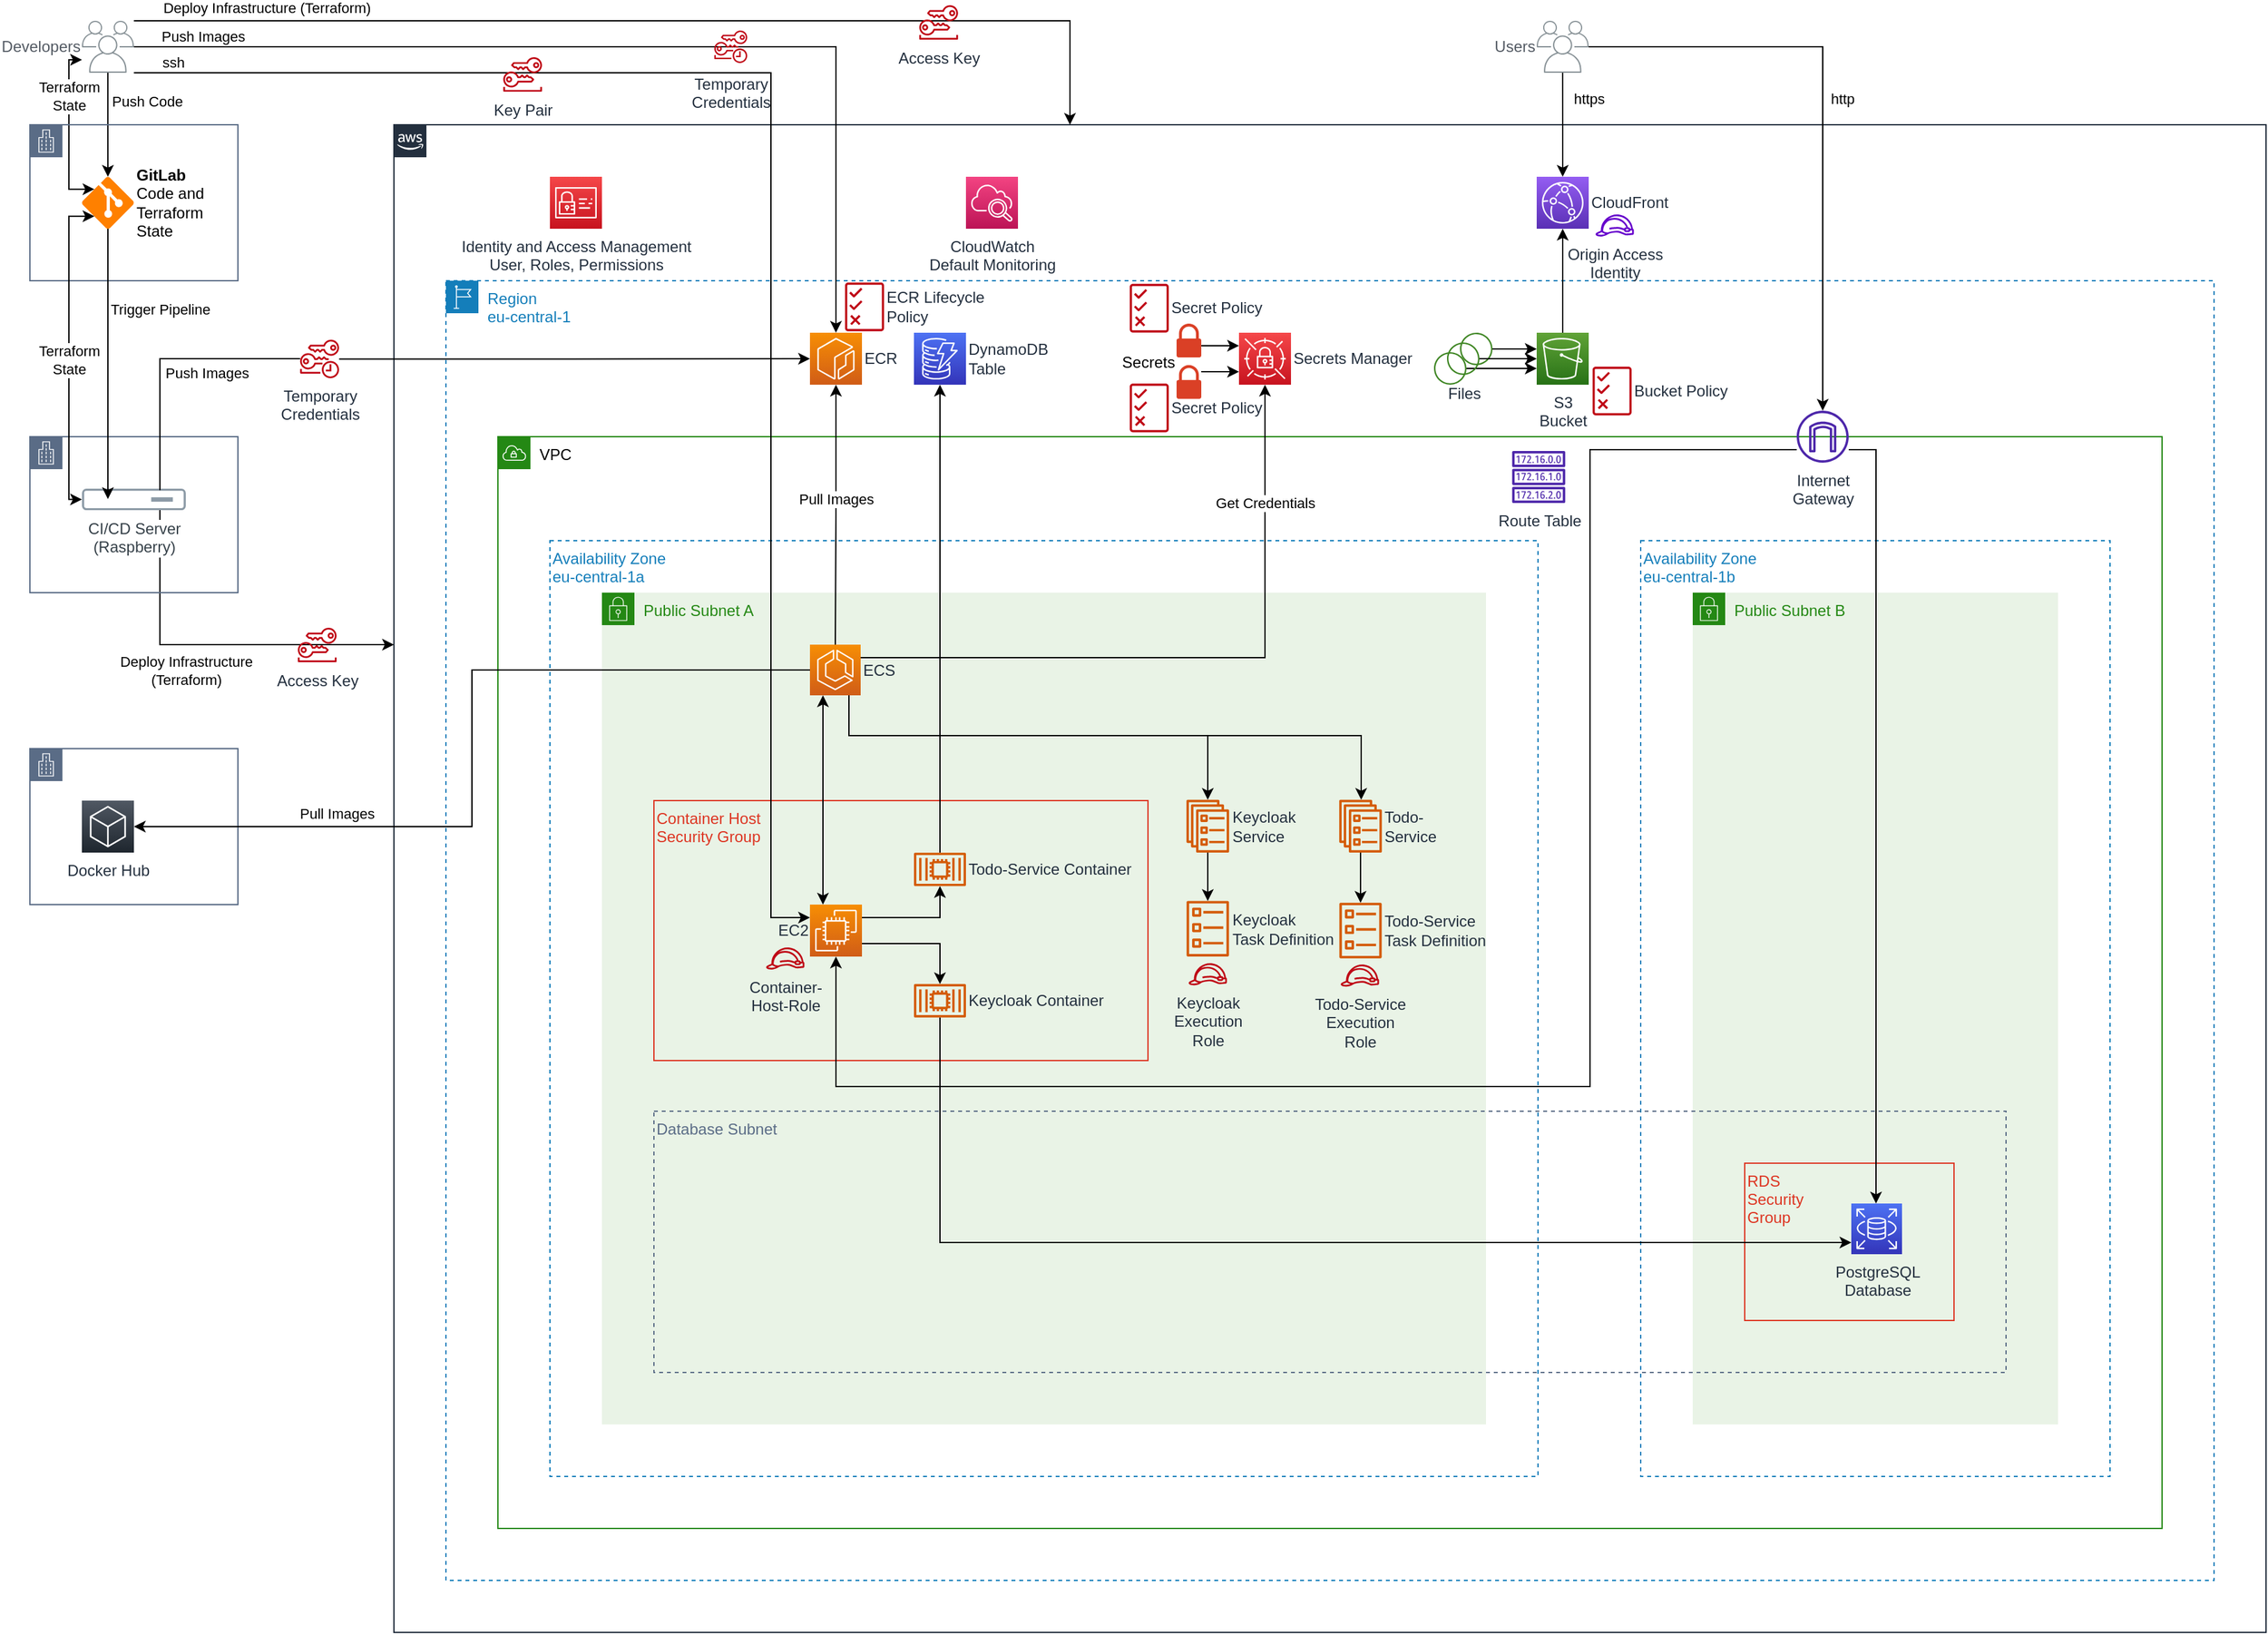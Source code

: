 <mxfile version="16.1.2" type="device" pages="5"><diagram name="AWS Complete" id="CZ9rNF4A2qw_fbcytjls"><mxGraphModel dx="1933" dy="803" grid="1" gridSize="10" guides="1" tooltips="1" connect="1" arrows="1" fold="1" page="1" pageScale="1" pageWidth="827" pageHeight="1169" math="0" shadow="0"><root><mxCell id="Eb_aF8xeuchYvc6pAlyy-0"/><mxCell id="Eb_aF8xeuchYvc6pAlyy-1" parent="Eb_aF8xeuchYvc6pAlyy-0"/><mxCell id="Eb_aF8xeuchYvc6pAlyy-2" value="Users" style="sketch=0;outlineConnect=0;gradientColor=none;fontColor=#545B64;strokeColor=none;fillColor=#879196;dashed=0;verticalLabelPosition=middle;verticalAlign=middle;align=right;html=1;fontSize=12;fontStyle=0;aspect=fixed;shape=mxgraph.aws4.illustration_users;pointerEvents=1;labelPosition=left;" parent="Eb_aF8xeuchYvc6pAlyy-1" vertex="1"><mxGeometry x="919" y="40" width="40" height="40" as="geometry"/></mxCell><mxCell id="Eb_aF8xeuchYvc6pAlyy-3" value="" style="points=[[0,0],[0.25,0],[0.5,0],[0.75,0],[1,0],[1,0.25],[1,0.5],[1,0.75],[1,1],[0.75,1],[0.5,1],[0.25,1],[0,1],[0,0.75],[0,0.5],[0,0.25]];outlineConnect=0;gradientColor=none;html=1;whiteSpace=wrap;fontSize=12;fontStyle=0;container=1;pointerEvents=0;collapsible=0;recursiveResize=0;shape=mxgraph.aws4.group;grIcon=mxgraph.aws4.group_aws_cloud_alt;strokeColor=#232F3E;fillColor=none;verticalAlign=middle;align=left;spacingLeft=30;fontColor=#232F3E;dashed=0;labelPosition=right;verticalLabelPosition=middle;" parent="Eb_aF8xeuchYvc6pAlyy-1" vertex="1"><mxGeometry x="40" y="120" width="1440" height="1160" as="geometry"/></mxCell><mxCell id="Eb_aF8xeuchYvc6pAlyy-4" value="Region&lt;br&gt;eu-central-1" style="points=[[0,0],[0.25,0],[0.5,0],[0.75,0],[1,0],[1,0.25],[1,0.5],[1,0.75],[1,1],[0.75,1],[0.5,1],[0.25,1],[0,1],[0,0.75],[0,0.5],[0,0.25]];outlineConnect=0;gradientColor=none;html=1;whiteSpace=wrap;fontSize=12;fontStyle=0;container=1;pointerEvents=0;collapsible=0;recursiveResize=0;shape=mxgraph.aws4.group;grIcon=mxgraph.aws4.group_region;strokeColor=#147EBA;fillColor=none;verticalAlign=top;align=left;spacingLeft=30;fontColor=#147EBA;dashed=1;" parent="Eb_aF8xeuchYvc6pAlyy-3" vertex="1"><mxGeometry x="40" y="120" width="1360" height="1000" as="geometry"/></mxCell><mxCell id="Eb_aF8xeuchYvc6pAlyy-5" value="Availability Zone&#10;eu-central-1a" style="fillColor=none;strokeColor=#147EBA;dashed=1;verticalAlign=top;fontStyle=0;fontColor=#147EBA;align=left;" parent="Eb_aF8xeuchYvc6pAlyy-4" vertex="1"><mxGeometry x="80" y="200" width="760" height="720" as="geometry"/></mxCell><mxCell id="Eb_aF8xeuchYvc6pAlyy-6" value="VPC" style="points=[[0,0],[0.25,0],[0.5,0],[0.75,0],[1,0],[1,0.25],[1,0.5],[1,0.75],[1,1],[0.75,1],[0.5,1],[0.25,1],[0,1],[0,0.75],[0,0.5],[0,0.25]];outlineConnect=0;gradientColor=none;html=1;whiteSpace=wrap;fontSize=12;fontStyle=0;container=1;pointerEvents=0;collapsible=0;recursiveResize=0;shape=mxgraph.aws4.group;grIcon=mxgraph.aws4.group_vpc;strokeColor=#248814;fillColor=none;verticalAlign=bottom;align=left;spacingLeft=30;fontColor=#000000;dashed=0;labelPosition=center;verticalLabelPosition=top;textDirection=ltr;spacing=2;spacingTop=0;spacingBottom=-23;" parent="Eb_aF8xeuchYvc6pAlyy-4" vertex="1"><mxGeometry x="40" y="120" width="1280" height="840" as="geometry"/></mxCell><mxCell id="Eb_aF8xeuchYvc6pAlyy-7" value="Public Subnet A" style="points=[[0,0],[0.25,0],[0.5,0],[0.75,0],[1,0],[1,0.25],[1,0.5],[1,0.75],[1,1],[0.75,1],[0.5,1],[0.25,1],[0,1],[0,0.75],[0,0.5],[0,0.25]];outlineConnect=0;gradientColor=none;html=1;whiteSpace=wrap;fontSize=12;fontStyle=0;container=1;pointerEvents=0;collapsible=0;recursiveResize=0;shape=mxgraph.aws4.group;grIcon=mxgraph.aws4.group_security_group;grStroke=0;strokeColor=#248814;fillColor=#E9F3E6;verticalAlign=top;align=left;spacingLeft=30;fontColor=#248814;dashed=0;" parent="Eb_aF8xeuchYvc6pAlyy-6" vertex="1"><mxGeometry x="80" y="120" width="680" height="640" as="geometry"/></mxCell><mxCell id="Eb_aF8xeuchYvc6pAlyy-105" value="Keycloak&lt;br&gt;Task Definition" style="sketch=0;outlineConnect=0;fontColor=#232F3E;gradientColor=none;fillColor=#D45B07;strokeColor=none;dashed=0;verticalLabelPosition=middle;verticalAlign=middle;align=left;html=1;fontSize=12;fontStyle=0;aspect=fixed;pointerEvents=1;shape=mxgraph.aws4.ecs_task;labelPosition=right;" parent="Eb_aF8xeuchYvc6pAlyy-7" vertex="1"><mxGeometry x="449.5" y="237.21" width="33" height="42.79" as="geometry"/></mxCell><mxCell id="Eb_aF8xeuchYvc6pAlyy-156" value="Keycloak&lt;br&gt;Execution&lt;br&gt;Role" style="sketch=0;outlineConnect=0;fontColor=#232F3E;gradientColor=none;fillColor=#BF0816;strokeColor=none;dashed=0;verticalLabelPosition=bottom;verticalAlign=top;align=center;html=1;fontSize=12;fontStyle=0;aspect=fixed;pointerEvents=1;shape=mxgraph.aws4.role;" parent="Eb_aF8xeuchYvc6pAlyy-7" vertex="1"><mxGeometry x="451" y="285.15" width="30" height="16.95" as="geometry"/></mxCell><mxCell id="Eb_aF8xeuchYvc6pAlyy-157" value="Todo-Service&lt;br&gt;Execution&lt;br&gt;Role" style="sketch=0;outlineConnect=0;fontColor=#232F3E;gradientColor=none;fillColor=#BF0816;strokeColor=none;dashed=0;verticalLabelPosition=bottom;verticalAlign=top;align=center;html=1;fontSize=12;fontStyle=0;aspect=fixed;pointerEvents=1;shape=mxgraph.aws4.role;" parent="Eb_aF8xeuchYvc6pAlyy-7" vertex="1"><mxGeometry x="568" y="286.15" width="30" height="16.97" as="geometry"/></mxCell><mxCell id="Eb_aF8xeuchYvc6pAlyy-11" value="Availability Zone&#10;eu-central-1b" style="fillColor=none;strokeColor=#147EBA;dashed=1;verticalAlign=top;fontStyle=0;fontColor=#147EBA;align=left;" parent="Eb_aF8xeuchYvc6pAlyy-6" vertex="1"><mxGeometry x="879" y="80" width="361" height="720" as="geometry"/></mxCell><mxCell id="Eb_aF8xeuchYvc6pAlyy-12" value="Public Subnet B" style="points=[[0,0],[0.25,0],[0.5,0],[0.75,0],[1,0],[1,0.25],[1,0.5],[1,0.75],[1,1],[0.75,1],[0.5,1],[0.25,1],[0,1],[0,0.75],[0,0.5],[0,0.25]];outlineConnect=0;gradientColor=none;html=1;whiteSpace=wrap;fontSize=12;fontStyle=0;container=1;pointerEvents=0;collapsible=0;recursiveResize=0;shape=mxgraph.aws4.group;grIcon=mxgraph.aws4.group_security_group;grStroke=0;strokeColor=#248814;fillColor=#E9F3E6;verticalAlign=top;align=left;spacingLeft=30;fontColor=#248814;dashed=0;" parent="Eb_aF8xeuchYvc6pAlyy-6" vertex="1"><mxGeometry x="919" y="120" width="281" height="640" as="geometry"/></mxCell><mxCell id="Eb_aF8xeuchYvc6pAlyy-13" value="Route Table" style="sketch=0;outlineConnect=0;fontColor=#232F3E;gradientColor=none;fillColor=#4D27AA;strokeColor=none;dashed=0;verticalLabelPosition=bottom;verticalAlign=top;align=center;html=1;fontSize=12;fontStyle=0;aspect=fixed;pointerEvents=1;shape=mxgraph.aws4.route_table;" parent="Eb_aF8xeuchYvc6pAlyy-6" vertex="1"><mxGeometry x="780" y="11" width="41.05" height="40" as="geometry"/></mxCell><mxCell id="Eb_aF8xeuchYvc6pAlyy-16" value="Database Subnet" style="fillColor=none;strokeColor=#5A6C86;dashed=1;verticalAlign=top;fontStyle=0;fontColor=#5A6C86;align=left;" parent="Eb_aF8xeuchYvc6pAlyy-4" vertex="1"><mxGeometry x="160" y="639" width="1040" height="201" as="geometry"/></mxCell><mxCell id="Eb_aF8xeuchYvc6pAlyy-17" value="RDS&#10;Security&#10;Group" style="fillColor=none;strokeColor=#DD3522;verticalAlign=top;fontStyle=0;fontColor=#DD3522;align=left;" parent="Eb_aF8xeuchYvc6pAlyy-4" vertex="1"><mxGeometry x="999" y="679" width="161" height="121" as="geometry"/></mxCell><mxCell id="Eb_aF8xeuchYvc6pAlyy-18" value="PostgreSQL&lt;br&gt;Database" style="sketch=0;points=[[0,0,0],[0.25,0,0],[0.5,0,0],[0.75,0,0],[1,0,0],[0,1,0],[0.25,1,0],[0.5,1,0],[0.75,1,0],[1,1,0],[0,0.25,0],[0,0.5,0],[0,0.75,0],[1,0.25,0],[1,0.5,0],[1,0.75,0]];outlineConnect=0;fontColor=#232F3E;gradientColor=#4D72F3;gradientDirection=north;fillColor=#3334B9;strokeColor=#ffffff;dashed=0;verticalLabelPosition=bottom;verticalAlign=top;align=center;html=1;fontSize=12;fontStyle=0;aspect=fixed;shape=mxgraph.aws4.resourceIcon;resIcon=mxgraph.aws4.rds;" parent="Eb_aF8xeuchYvc6pAlyy-4" vertex="1"><mxGeometry x="1081" y="710" width="39" height="39" as="geometry"/></mxCell><mxCell id="Eb_aF8xeuchYvc6pAlyy-19" value="Container Host&#10;Security Group" style="fillColor=none;strokeColor=#DD3522;verticalAlign=top;fontStyle=0;fontColor=#DD3522;align=left;" parent="Eb_aF8xeuchYvc6pAlyy-4" vertex="1"><mxGeometry x="160" y="400" width="380" height="200" as="geometry"/></mxCell><mxCell id="Eb_aF8xeuchYvc6pAlyy-20" style="edgeStyle=orthogonalEdgeStyle;rounded=0;orthogonalLoop=1;jettySize=auto;html=1;startArrow=classic;startFill=1;" parent="Eb_aF8xeuchYvc6pAlyy-4" source="Eb_aF8xeuchYvc6pAlyy-23" target="Eb_aF8xeuchYvc6pAlyy-8" edge="1"><mxGeometry relative="1" as="geometry"><Array as="points"><mxPoint x="290" y="400"/><mxPoint x="290" y="400"/></Array></mxGeometry></mxCell><mxCell id="Eb_aF8xeuchYvc6pAlyy-21" style="edgeStyle=orthogonalEdgeStyle;rounded=0;orthogonalLoop=1;jettySize=auto;html=1;" parent="Eb_aF8xeuchYvc6pAlyy-4" source="Eb_aF8xeuchYvc6pAlyy-23" target="Eb_aF8xeuchYvc6pAlyy-32" edge="1"><mxGeometry relative="1" as="geometry"><Array as="points"><mxPoint x="380" y="490"/></Array></mxGeometry></mxCell><mxCell id="Eb_aF8xeuchYvc6pAlyy-155" style="edgeStyle=orthogonalEdgeStyle;rounded=0;orthogonalLoop=1;jettySize=auto;html=1;startArrow=none;startFill=0;endArrow=classic;endFill=1;" parent="Eb_aF8xeuchYvc6pAlyy-4" source="Eb_aF8xeuchYvc6pAlyy-23" target="Eb_aF8xeuchYvc6pAlyy-30" edge="1"><mxGeometry relative="1" as="geometry"><Array as="points"><mxPoint x="380" y="510"/></Array></mxGeometry></mxCell><mxCell id="Eb_aF8xeuchYvc6pAlyy-23" value="EC2" style="sketch=0;points=[[0,0,0],[0.25,0,0],[0.5,0,0],[0.75,0,0],[1,0,0],[0,1,0],[0.25,1,0],[0.5,1,0],[0.75,1,0],[1,1,0],[0,0.25,0],[0,0.5,0],[0,0.75,0],[1,0.25,0],[1,0.5,0],[1,0.75,0]];outlineConnect=0;fontColor=#232F3E;gradientColor=#F78E04;gradientDirection=north;fillColor=#D05C17;strokeColor=#ffffff;dashed=0;verticalLabelPosition=middle;verticalAlign=middle;align=right;html=1;fontSize=12;fontStyle=0;aspect=fixed;shape=mxgraph.aws4.resourceIcon;resIcon=mxgraph.aws4.ec2;labelPosition=left;" parent="Eb_aF8xeuchYvc6pAlyy-4" vertex="1"><mxGeometry x="280" y="480" width="40" height="40" as="geometry"/></mxCell><mxCell id="Eb_aF8xeuchYvc6pAlyy-24" value="S3&lt;br&gt;Bucket" style="sketch=0;points=[[0,0,0],[0.25,0,0],[0.5,0,0],[0.75,0,0],[1,0,0],[0,1,0],[0.25,1,0],[0.5,1,0],[0.75,1,0],[1,1,0],[0,0.25,0],[0,0.5,0],[0,0.75,0],[1,0.25,0],[1,0.5,0],[1,0.75,0]];outlineConnect=0;fontColor=#232F3E;gradientColor=#60A337;gradientDirection=north;fillColor=#277116;strokeColor=#ffffff;dashed=0;verticalLabelPosition=bottom;verticalAlign=top;align=center;html=1;fontSize=12;fontStyle=0;aspect=fixed;shape=mxgraph.aws4.resourceIcon;resIcon=mxgraph.aws4.s3;" parent="Eb_aF8xeuchYvc6pAlyy-4" vertex="1"><mxGeometry x="839" y="40" width="40" height="40" as="geometry"/></mxCell><mxCell id="Eb_aF8xeuchYvc6pAlyy-25" value="DynamoDB&lt;br&gt;Table" style="sketch=0;points=[[0,0,0],[0.25,0,0],[0.5,0,0],[0.75,0,0],[1,0,0],[0,1,0],[0.25,1,0],[0.5,1,0],[0.75,1,0],[1,1,0],[0,0.25,0],[0,0.5,0],[0,0.75,0],[1,0.25,0],[1,0.5,0],[1,0.75,0]];outlineConnect=0;fontColor=#232F3E;gradientColor=#4D72F3;gradientDirection=north;fillColor=#3334B9;strokeColor=#ffffff;dashed=0;verticalLabelPosition=middle;verticalAlign=middle;align=left;html=1;fontSize=12;fontStyle=0;aspect=fixed;shape=mxgraph.aws4.resourceIcon;resIcon=mxgraph.aws4.dynamodb;labelPosition=right;" parent="Eb_aF8xeuchYvc6pAlyy-4" vertex="1"><mxGeometry x="360" y="40" width="40" height="40" as="geometry"/></mxCell><mxCell id="Eb_aF8xeuchYvc6pAlyy-26" value="Secrets Manager" style="sketch=0;points=[[0,0,0],[0.25,0,0],[0.5,0,0],[0.75,0,0],[1,0,0],[0,1,0],[0.25,1,0],[0.5,1,0],[0.75,1,0],[1,1,0],[0,0.25,0],[0,0.5,0],[0,0.75,0],[1,0.25,0],[1,0.5,0],[1,0.75,0]];outlineConnect=0;fontColor=#232F3E;gradientColor=#F54749;gradientDirection=north;fillColor=#C7131F;strokeColor=#ffffff;dashed=0;verticalLabelPosition=middle;verticalAlign=middle;align=left;html=1;fontSize=12;fontStyle=0;aspect=fixed;shape=mxgraph.aws4.resourceIcon;resIcon=mxgraph.aws4.secrets_manager;labelPosition=right;" parent="Eb_aF8xeuchYvc6pAlyy-4" vertex="1"><mxGeometry x="610" y="40" width="40" height="40" as="geometry"/></mxCell><mxCell id="Eb_aF8xeuchYvc6pAlyy-27" style="edgeStyle=orthogonalEdgeStyle;rounded=0;orthogonalLoop=1;jettySize=auto;html=1;startArrow=classic;startFill=1;endArrow=none;endFill=0;" parent="Eb_aF8xeuchYvc6pAlyy-4" source="Eb_aF8xeuchYvc6pAlyy-28" target="Eb_aF8xeuchYvc6pAlyy-8" edge="1"><mxGeometry relative="1" as="geometry"/></mxCell><mxCell id="Eb_aF8xeuchYvc6pAlyy-152" value="Pull Images" style="edgeLabel;html=1;align=center;verticalAlign=middle;resizable=0;points=[];" parent="Eb_aF8xeuchYvc6pAlyy-27" vertex="1" connectable="0"><mxGeometry x="-0.133" y="3" relative="1" as="geometry"><mxPoint x="-3" y="1" as="offset"/></mxGeometry></mxCell><mxCell id="Eb_aF8xeuchYvc6pAlyy-28" value="ECR" style="sketch=0;points=[[0,0,0],[0.25,0,0],[0.5,0,0],[0.75,0,0],[1,0,0],[0,1,0],[0.25,1,0],[0.5,1,0],[0.75,1,0],[1,1,0],[0,0.25,0],[0,0.5,0],[0,0.75,0],[1,0.25,0],[1,0.5,0],[1,0.75,0]];outlineConnect=0;fontColor=#232F3E;gradientColor=#F78E04;gradientDirection=north;fillColor=#D05C17;strokeColor=#ffffff;dashed=0;verticalLabelPosition=middle;verticalAlign=middle;align=left;html=1;fontSize=12;fontStyle=0;aspect=fixed;shape=mxgraph.aws4.resourceIcon;resIcon=mxgraph.aws4.ecr;labelPosition=right;" parent="Eb_aF8xeuchYvc6pAlyy-4" vertex="1"><mxGeometry x="280" y="40" width="40" height="40" as="geometry"/></mxCell><mxCell id="Eb_aF8xeuchYvc6pAlyy-29" style="edgeStyle=orthogonalEdgeStyle;rounded=0;orthogonalLoop=1;jettySize=auto;html=1;" parent="Eb_aF8xeuchYvc6pAlyy-4" source="Eb_aF8xeuchYvc6pAlyy-30" target="Eb_aF8xeuchYvc6pAlyy-18" edge="1"><mxGeometry relative="1" as="geometry"><Array as="points"><mxPoint x="380" y="740"/></Array></mxGeometry></mxCell><mxCell id="Eb_aF8xeuchYvc6pAlyy-30" value="Keycloak Container" style="sketch=0;outlineConnect=0;fontColor=#232F3E;gradientColor=none;fillColor=#D45B07;strokeColor=none;dashed=0;verticalLabelPosition=middle;verticalAlign=middle;align=left;html=1;fontSize=12;fontStyle=0;aspect=fixed;pointerEvents=1;shape=mxgraph.aws4.container_2;labelPosition=right;" parent="Eb_aF8xeuchYvc6pAlyy-4" vertex="1"><mxGeometry x="360" y="541.1" width="40" height="25.85" as="geometry"/></mxCell><mxCell id="Eb_aF8xeuchYvc6pAlyy-31" style="edgeStyle=orthogonalEdgeStyle;rounded=0;orthogonalLoop=1;jettySize=auto;html=1;" parent="Eb_aF8xeuchYvc6pAlyy-4" source="Eb_aF8xeuchYvc6pAlyy-32" target="Eb_aF8xeuchYvc6pAlyy-25" edge="1"><mxGeometry relative="1" as="geometry"><Array as="points"><mxPoint x="380" y="200"/><mxPoint x="380" y="200"/></Array></mxGeometry></mxCell><mxCell id="Eb_aF8xeuchYvc6pAlyy-32" value="Todo-Service Container" style="sketch=0;outlineConnect=0;fontColor=#232F3E;gradientColor=none;fillColor=#D45B07;strokeColor=none;dashed=0;verticalLabelPosition=middle;verticalAlign=middle;align=left;html=1;fontSize=12;fontStyle=0;aspect=fixed;pointerEvents=1;shape=mxgraph.aws4.container_2;labelPosition=right;" parent="Eb_aF8xeuchYvc6pAlyy-4" vertex="1"><mxGeometry x="360" y="440" width="40" height="25.85" as="geometry"/></mxCell><mxCell id="Eb_aF8xeuchYvc6pAlyy-33" style="edgeStyle=orthogonalEdgeStyle;rounded=0;orthogonalLoop=1;jettySize=auto;html=1;" parent="Eb_aF8xeuchYvc6pAlyy-4" source="Eb_aF8xeuchYvc6pAlyy-8" target="Eb_aF8xeuchYvc6pAlyy-26" edge="1"><mxGeometry relative="1" as="geometry"><Array as="points"><mxPoint x="630" y="290"/></Array></mxGeometry></mxCell><mxCell id="Eb_aF8xeuchYvc6pAlyy-153" value="Get Credentials" style="edgeLabel;html=1;align=center;verticalAlign=middle;resizable=0;points=[];" parent="Eb_aF8xeuchYvc6pAlyy-33" vertex="1" connectable="0"><mxGeometry x="0.313" y="-2" relative="1" as="geometry"><mxPoint x="-2" y="-88" as="offset"/></mxGeometry></mxCell><mxCell id="Eb_aF8xeuchYvc6pAlyy-47" value="Container-&lt;br&gt;Host-Role" style="sketch=0;outlineConnect=0;fontColor=#232F3E;gradientColor=none;fillColor=#BF0816;strokeColor=none;dashed=0;verticalLabelPosition=bottom;verticalAlign=top;align=center;html=1;fontSize=12;fontStyle=0;aspect=fixed;pointerEvents=1;shape=mxgraph.aws4.role;" parent="Eb_aF8xeuchYvc6pAlyy-4" vertex="1"><mxGeometry x="246" y="513" width="30" height="16.95" as="geometry"/></mxCell><mxCell id="Eb_aF8xeuchYvc6pAlyy-8" value="ECS" style="sketch=0;points=[[0,0,0],[0.25,0,0],[0.5,0,0],[0.75,0,0],[1,0,0],[0,1,0],[0.25,1,0],[0.5,1,0],[0.75,1,0],[1,1,0],[0,0.25,0],[0,0.5,0],[0,0.75,0],[1,0.25,0],[1,0.5,0],[1,0.75,0]];outlineConnect=0;fontColor=#232F3E;gradientColor=#F78E04;gradientDirection=north;fillColor=#D05C17;strokeColor=#ffffff;dashed=0;verticalLabelPosition=middle;verticalAlign=middle;align=left;html=1;fontSize=12;fontStyle=0;aspect=fixed;shape=mxgraph.aws4.resourceIcon;resIcon=mxgraph.aws4.ecs;labelPosition=right;" parent="Eb_aF8xeuchYvc6pAlyy-4" vertex="1"><mxGeometry x="280" y="280" width="39" height="39" as="geometry"/></mxCell><mxCell id="Eb_aF8xeuchYvc6pAlyy-10" style="edgeStyle=orthogonalEdgeStyle;rounded=0;orthogonalLoop=1;jettySize=auto;html=1;" parent="Eb_aF8xeuchYvc6pAlyy-4" source="Eb_aF8xeuchYvc6pAlyy-8" target="Eb_aF8xeuchYvc6pAlyy-9" edge="1"><mxGeometry relative="1" as="geometry"><Array as="points"><mxPoint x="310" y="350"/><mxPoint x="586" y="350"/></Array></mxGeometry></mxCell><mxCell id="Eb_aF8xeuchYvc6pAlyy-15" style="edgeStyle=orthogonalEdgeStyle;rounded=0;orthogonalLoop=1;jettySize=auto;html=1;" parent="Eb_aF8xeuchYvc6pAlyy-4" source="Eb_aF8xeuchYvc6pAlyy-8" target="Eb_aF8xeuchYvc6pAlyy-14" edge="1"><mxGeometry relative="1" as="geometry"><Array as="points"><mxPoint x="310" y="350"/><mxPoint x="704" y="350"/></Array></mxGeometry></mxCell><mxCell id="Eb_aF8xeuchYvc6pAlyy-147" style="edgeStyle=orthogonalEdgeStyle;rounded=0;orthogonalLoop=1;jettySize=auto;html=1;" parent="Eb_aF8xeuchYvc6pAlyy-4" source="Eb_aF8xeuchYvc6pAlyy-14" target="Eb_aF8xeuchYvc6pAlyy-144" edge="1"><mxGeometry relative="1" as="geometry"/></mxCell><mxCell id="Eb_aF8xeuchYvc6pAlyy-144" value="Todo-Service&lt;br&gt;Task Definition" style="sketch=0;outlineConnect=0;fontColor=#232F3E;gradientColor=none;fillColor=#D45B07;strokeColor=none;dashed=0;verticalLabelPosition=middle;verticalAlign=middle;align=left;html=1;fontSize=12;fontStyle=0;aspect=fixed;pointerEvents=1;shape=mxgraph.aws4.ecs_task;labelPosition=right;" parent="Eb_aF8xeuchYvc6pAlyy-4" vertex="1"><mxGeometry x="687" y="478.6" width="33" height="42.79" as="geometry"/></mxCell><mxCell id="Eb_aF8xeuchYvc6pAlyy-146" style="edgeStyle=orthogonalEdgeStyle;rounded=0;orthogonalLoop=1;jettySize=auto;html=1;" parent="Eb_aF8xeuchYvc6pAlyy-4" source="Eb_aF8xeuchYvc6pAlyy-9" target="Eb_aF8xeuchYvc6pAlyy-105" edge="1"><mxGeometry relative="1" as="geometry"/></mxCell><mxCell id="Eb_aF8xeuchYvc6pAlyy-9" value="Keycloak &lt;br&gt;Service" style="sketch=0;outlineConnect=0;fontColor=#232F3E;gradientColor=none;fillColor=#D45B07;strokeColor=none;dashed=0;verticalLabelPosition=middle;verticalAlign=middle;align=left;html=1;fontSize=12;fontStyle=0;aspect=fixed;pointerEvents=1;shape=mxgraph.aws4.ecs_service;labelPosition=right;" parent="Eb_aF8xeuchYvc6pAlyy-4" vertex="1"><mxGeometry x="569.5" y="399.38" width="33" height="40.62" as="geometry"/></mxCell><mxCell id="Eb_aF8xeuchYvc6pAlyy-14" value="Todo-&lt;br&gt;Service" style="sketch=0;outlineConnect=0;fontColor=#232F3E;gradientColor=none;fillColor=#D45B07;strokeColor=none;dashed=0;verticalLabelPosition=middle;verticalAlign=middle;align=left;html=1;fontSize=12;fontStyle=0;aspect=fixed;pointerEvents=1;shape=mxgraph.aws4.ecs_service;labelPosition=right;" parent="Eb_aF8xeuchYvc6pAlyy-4" vertex="1"><mxGeometry x="687" y="399.38" width="33" height="40.62" as="geometry"/></mxCell><mxCell id="Eb_aF8xeuchYvc6pAlyy-158" value="Bucket Policy" style="sketch=0;outlineConnect=0;fontColor=#232F3E;gradientColor=none;fillColor=#BF0816;strokeColor=none;dashed=0;verticalLabelPosition=middle;verticalAlign=middle;align=left;html=1;fontSize=12;fontStyle=0;aspect=fixed;pointerEvents=1;shape=mxgraph.aws4.permissions;labelPosition=right;" parent="Eb_aF8xeuchYvc6pAlyy-4" vertex="1"><mxGeometry x="882" y="66" width="30" height="37.68" as="geometry"/></mxCell><mxCell id="Eb_aF8xeuchYvc6pAlyy-164" style="edgeStyle=orthogonalEdgeStyle;rounded=0;orthogonalLoop=1;jettySize=auto;html=1;fontColor=#000000;startArrow=none;startFill=0;endArrow=classic;endFill=1;" parent="Eb_aF8xeuchYvc6pAlyy-4" source="Eb_aF8xeuchYvc6pAlyy-159" target="Eb_aF8xeuchYvc6pAlyy-24" edge="1"><mxGeometry relative="1" as="geometry"><Array as="points"><mxPoint x="830" y="67"/><mxPoint x="830" y="67"/></Array></mxGeometry></mxCell><mxCell id="Eb_aF8xeuchYvc6pAlyy-159" value="" style="sketch=0;outlineConnect=0;fontColor=#232F3E;gradientColor=none;fillColor=#3F8624;strokeColor=none;dashed=0;verticalLabelPosition=bottom;verticalAlign=top;align=center;html=1;fontSize=12;fontStyle=0;aspect=fixed;pointerEvents=1;shape=mxgraph.aws4.object;" parent="Eb_aF8xeuchYvc6pAlyy-4" vertex="1"><mxGeometry x="760" y="55" width="25" height="25" as="geometry"/></mxCell><mxCell id="Eb_aF8xeuchYvc6pAlyy-163" style="edgeStyle=orthogonalEdgeStyle;rounded=0;orthogonalLoop=1;jettySize=auto;html=1;fontColor=#000000;startArrow=none;startFill=0;endArrow=classic;endFill=1;" parent="Eb_aF8xeuchYvc6pAlyy-4" source="Eb_aF8xeuchYvc6pAlyy-161" target="Eb_aF8xeuchYvc6pAlyy-24" edge="1"><mxGeometry relative="1" as="geometry"><Array as="points"><mxPoint x="830" y="53"/><mxPoint x="830" y="53"/></Array></mxGeometry></mxCell><mxCell id="Eb_aF8xeuchYvc6pAlyy-161" value="" style="sketch=0;outlineConnect=0;fontColor=#232F3E;gradientColor=none;fillColor=#3F8624;strokeColor=none;dashed=0;verticalLabelPosition=bottom;verticalAlign=top;align=center;html=1;fontSize=12;fontStyle=0;aspect=fixed;pointerEvents=1;shape=mxgraph.aws4.object;" parent="Eb_aF8xeuchYvc6pAlyy-4" vertex="1"><mxGeometry x="780" y="40" width="25" height="25" as="geometry"/></mxCell><mxCell id="Eb_aF8xeuchYvc6pAlyy-165" style="edgeStyle=orthogonalEdgeStyle;rounded=0;orthogonalLoop=1;jettySize=auto;html=1;fontColor=#000000;startArrow=none;startFill=0;endArrow=classic;endFill=1;" parent="Eb_aF8xeuchYvc6pAlyy-4" source="Eb_aF8xeuchYvc6pAlyy-160" target="Eb_aF8xeuchYvc6pAlyy-24" edge="1"><mxGeometry relative="1" as="geometry"/></mxCell><mxCell id="Eb_aF8xeuchYvc6pAlyy-160" value="Files" style="sketch=0;outlineConnect=0;fontColor=#232F3E;gradientColor=none;fillColor=#3F8624;strokeColor=none;dashed=0;verticalLabelPosition=bottom;verticalAlign=top;align=center;html=1;fontSize=12;fontStyle=0;aspect=fixed;pointerEvents=1;shape=mxgraph.aws4.object;" parent="Eb_aF8xeuchYvc6pAlyy-4" vertex="1"><mxGeometry x="770" y="47.5" width="25" height="25" as="geometry"/></mxCell><mxCell id="Eb_aF8xeuchYvc6pAlyy-173" style="edgeStyle=orthogonalEdgeStyle;rounded=0;orthogonalLoop=1;jettySize=auto;html=1;entryX=0;entryY=0.25;entryDx=0;entryDy=0;entryPerimeter=0;fontColor=#000000;startArrow=none;startFill=0;endArrow=classic;endFill=1;" parent="Eb_aF8xeuchYvc6pAlyy-4" source="Eb_aF8xeuchYvc6pAlyy-167" target="Eb_aF8xeuchYvc6pAlyy-26" edge="1"><mxGeometry relative="1" as="geometry"><Array as="points"><mxPoint x="590" y="50"/><mxPoint x="590" y="50"/></Array></mxGeometry></mxCell><mxCell id="Eb_aF8xeuchYvc6pAlyy-167" value="" style="sketch=0;pointerEvents=1;shadow=0;dashed=0;html=1;strokeColor=none;labelPosition=center;verticalLabelPosition=bottom;verticalAlign=top;outlineConnect=0;align=center;shape=mxgraph.office.security.lock_protected;fillColor=#DA4026;fontColor=#000000;aspect=fixed;" parent="Eb_aF8xeuchYvc6pAlyy-4" vertex="1"><mxGeometry x="562" y="33.03" width="19" height="25.97" as="geometry"/></mxCell><mxCell id="Eb_aF8xeuchYvc6pAlyy-170" style="edgeStyle=orthogonalEdgeStyle;rounded=0;orthogonalLoop=1;jettySize=auto;html=1;entryX=0;entryY=0.75;entryDx=0;entryDy=0;entryPerimeter=0;fontColor=#000000;startArrow=none;startFill=0;endArrow=classic;endFill=1;" parent="Eb_aF8xeuchYvc6pAlyy-4" source="Eb_aF8xeuchYvc6pAlyy-169" target="Eb_aF8xeuchYvc6pAlyy-26" edge="1"><mxGeometry relative="1" as="geometry"><Array as="points"><mxPoint x="590" y="70"/><mxPoint x="590" y="70"/></Array></mxGeometry></mxCell><mxCell id="Eb_aF8xeuchYvc6pAlyy-169" value="" style="sketch=0;pointerEvents=1;shadow=0;dashed=0;html=1;strokeColor=none;labelPosition=center;verticalLabelPosition=bottom;verticalAlign=top;outlineConnect=0;align=center;shape=mxgraph.office.security.lock_protected;fillColor=#DA4026;fontColor=#000000;aspect=fixed;" parent="Eb_aF8xeuchYvc6pAlyy-4" vertex="1"><mxGeometry x="562" y="64.86" width="19" height="25.97" as="geometry"/></mxCell><mxCell id="Eb_aF8xeuchYvc6pAlyy-174" value="Secrets" style="text;html=1;align=center;verticalAlign=middle;resizable=0;points=[];autosize=1;strokeColor=none;fillColor=none;fontColor=#000000;" parent="Eb_aF8xeuchYvc6pAlyy-4" vertex="1"><mxGeometry x="509.5" y="52.5" width="60" height="20" as="geometry"/></mxCell><mxCell id="Eb_aF8xeuchYvc6pAlyy-175" value="Secret Policy" style="sketch=0;outlineConnect=0;fontColor=#232F3E;gradientColor=none;fillColor=#BF0816;strokeColor=none;dashed=0;verticalLabelPosition=middle;verticalAlign=middle;align=left;html=1;fontSize=12;fontStyle=0;aspect=fixed;pointerEvents=1;shape=mxgraph.aws4.permissions;labelPosition=right;" parent="Eb_aF8xeuchYvc6pAlyy-4" vertex="1"><mxGeometry x="526" y="2.32" width="30" height="37.68" as="geometry"/></mxCell><mxCell id="Eb_aF8xeuchYvc6pAlyy-177" value="Secret Policy" style="sketch=0;outlineConnect=0;fontColor=#232F3E;gradientColor=none;fillColor=#BF0816;strokeColor=none;dashed=0;verticalLabelPosition=middle;verticalAlign=middle;align=left;html=1;fontSize=12;fontStyle=0;aspect=fixed;pointerEvents=1;shape=mxgraph.aws4.permissions;labelPosition=right;" parent="Eb_aF8xeuchYvc6pAlyy-4" vertex="1"><mxGeometry x="526" y="79.0" width="30" height="37.68" as="geometry"/></mxCell><mxCell id="ySF6UZkNXjPUTgVKcfiv-4" value="ECR Lifecycle&lt;br&gt;Policy" style="sketch=0;outlineConnect=0;fontColor=#232F3E;gradientColor=none;fillColor=#BF0816;strokeColor=none;dashed=0;verticalLabelPosition=middle;verticalAlign=middle;align=left;html=1;fontSize=12;fontStyle=0;aspect=fixed;pointerEvents=1;shape=mxgraph.aws4.permissions;labelPosition=right;" parent="Eb_aF8xeuchYvc6pAlyy-4" vertex="1"><mxGeometry x="307" y="1.32" width="30" height="37.68" as="geometry"/></mxCell><mxCell id="Eb_aF8xeuchYvc6pAlyy-34" value="CloudFront" style="sketch=0;points=[[0,0,0],[0.25,0,0],[0.5,0,0],[0.75,0,0],[1,0,0],[0,1,0],[0.25,1,0],[0.5,1,0],[0.75,1,0],[1,1,0],[0,0.25,0],[0,0.5,0],[0,0.75,0],[1,0.25,0],[1,0.5,0],[1,0.75,0]];outlineConnect=0;fontColor=#232F3E;gradientColor=#945DF2;gradientDirection=north;fillColor=#5A30B5;strokeColor=#ffffff;dashed=0;verticalLabelPosition=middle;verticalAlign=middle;align=left;html=1;fontSize=12;fontStyle=0;aspect=fixed;shape=mxgraph.aws4.resourceIcon;resIcon=mxgraph.aws4.cloudfront;labelPosition=right;" parent="Eb_aF8xeuchYvc6pAlyy-3" vertex="1"><mxGeometry x="879" y="40" width="40" height="40" as="geometry"/></mxCell><mxCell id="Eb_aF8xeuchYvc6pAlyy-35" style="edgeStyle=orthogonalEdgeStyle;rounded=0;orthogonalLoop=1;jettySize=auto;html=1;" parent="Eb_aF8xeuchYvc6pAlyy-3" source="Eb_aF8xeuchYvc6pAlyy-24" target="Eb_aF8xeuchYvc6pAlyy-34" edge="1"><mxGeometry relative="1" as="geometry"><mxPoint x="759" y="60" as="targetPoint"/></mxGeometry></mxCell><mxCell id="Eb_aF8xeuchYvc6pAlyy-36" value="Identity and Access Management&lt;br&gt;User, Roles, Permissions" style="sketch=0;points=[[0,0,0],[0.25,0,0],[0.5,0,0],[0.75,0,0],[1,0,0],[0,1,0],[0.25,1,0],[0.5,1,0],[0.75,1,0],[1,1,0],[0,0.25,0],[0,0.5,0],[0,0.75,0],[1,0.25,0],[1,0.5,0],[1,0.75,0]];outlineConnect=0;fontColor=#232F3E;gradientColor=#F54749;gradientDirection=north;fillColor=#C7131F;strokeColor=#ffffff;dashed=0;verticalLabelPosition=bottom;verticalAlign=top;align=center;html=1;fontSize=12;fontStyle=0;aspect=fixed;shape=mxgraph.aws4.resourceIcon;resIcon=mxgraph.aws4.identity_and_access_management;" parent="Eb_aF8xeuchYvc6pAlyy-3" vertex="1"><mxGeometry x="120" y="40" width="40" height="40" as="geometry"/></mxCell><mxCell id="Eb_aF8xeuchYvc6pAlyy-37" value="Origin Access&lt;br&gt;Identity" style="sketch=0;outlineConnect=0;fontColor=#232F3E;gradientColor=none;fillColor=#6600CC;strokeColor=none;dashed=0;verticalLabelPosition=bottom;verticalAlign=top;align=center;html=1;fontSize=12;fontStyle=0;aspect=fixed;pointerEvents=1;shape=mxgraph.aws4.role;" parent="Eb_aF8xeuchYvc6pAlyy-3" vertex="1"><mxGeometry x="924" y="69" width="30" height="16.95" as="geometry"/></mxCell><mxCell id="Eb_aF8xeuchYvc6pAlyy-104" value="CloudWatch&lt;br&gt;Default Monitoring" style="sketch=0;points=[[0,0,0],[0.25,0,0],[0.5,0,0],[0.75,0,0],[1,0,0],[0,1,0],[0.25,1,0],[0.5,1,0],[0.75,1,0],[1,1,0],[0,0.25,0],[0,0.5,0],[0,0.75,0],[1,0.25,0],[1,0.5,0],[1,0.75,0]];points=[[0,0,0],[0.25,0,0],[0.5,0,0],[0.75,0,0],[1,0,0],[0,1,0],[0.25,1,0],[0.5,1,0],[0.75,1,0],[1,1,0],[0,0.25,0],[0,0.5,0],[0,0.75,0],[1,0.25,0],[1,0.5,0],[1,0.75,0]];outlineConnect=0;fontColor=#232F3E;gradientColor=#F34482;gradientDirection=north;fillColor=#BC1356;strokeColor=#ffffff;dashed=0;verticalLabelPosition=bottom;verticalAlign=top;align=center;html=1;fontSize=12;fontStyle=0;aspect=fixed;shape=mxgraph.aws4.resourceIcon;resIcon=mxgraph.aws4.cloudwatch_2;" parent="Eb_aF8xeuchYvc6pAlyy-3" vertex="1"><mxGeometry x="440" y="40" width="40" height="40" as="geometry"/></mxCell><mxCell id="Eb_aF8xeuchYvc6pAlyy-38" style="edgeStyle=orthogonalEdgeStyle;rounded=0;orthogonalLoop=1;jettySize=auto;html=1;exitX=0.5;exitY=0;exitDx=0;exitDy=0;exitPerimeter=0;startArrow=classic;startFill=1;endArrow=none;endFill=0;" parent="Eb_aF8xeuchYvc6pAlyy-1" source="Eb_aF8xeuchYvc6pAlyy-34" target="Eb_aF8xeuchYvc6pAlyy-2" edge="1"><mxGeometry relative="1" as="geometry"><mxPoint x="669" y="80" as="targetPoint"/></mxGeometry></mxCell><mxCell id="Eb_aF8xeuchYvc6pAlyy-39" value="https" style="edgeLabel;html=1;align=center;verticalAlign=middle;resizable=0;points=[];" parent="Eb_aF8xeuchYvc6pAlyy-38" vertex="1" connectable="0"><mxGeometry x="-0.078" y="-3" relative="1" as="geometry"><mxPoint x="17" y="-23" as="offset"/></mxGeometry></mxCell><mxCell id="Eb_aF8xeuchYvc6pAlyy-40" style="edgeStyle=orthogonalEdgeStyle;rounded=0;orthogonalLoop=1;jettySize=auto;html=1;startArrow=classic;startFill=1;endArrow=none;endFill=0;" parent="Eb_aF8xeuchYvc6pAlyy-1" source="Eb_aF8xeuchYvc6pAlyy-44" target="Eb_aF8xeuchYvc6pAlyy-2" edge="1"><mxGeometry relative="1" as="geometry"><mxPoint x="659" y="90" as="targetPoint"/><Array as="points"><mxPoint x="1139" y="60"/></Array></mxGeometry></mxCell><mxCell id="Eb_aF8xeuchYvc6pAlyy-41" value="http" style="edgeLabel;html=1;align=center;verticalAlign=middle;resizable=0;points=[];" parent="Eb_aF8xeuchYvc6pAlyy-40" vertex="1" connectable="0"><mxGeometry x="-0.34" y="1" relative="1" as="geometry"><mxPoint x="16" y="-88" as="offset"/></mxGeometry></mxCell><mxCell id="Eb_aF8xeuchYvc6pAlyy-42" style="edgeStyle=orthogonalEdgeStyle;rounded=0;orthogonalLoop=1;jettySize=auto;html=1;" parent="Eb_aF8xeuchYvc6pAlyy-1" source="Eb_aF8xeuchYvc6pAlyy-44" target="Eb_aF8xeuchYvc6pAlyy-18" edge="1"><mxGeometry relative="1" as="geometry"><Array as="points"><mxPoint x="1180" y="370"/></Array></mxGeometry></mxCell><mxCell id="Eb_aF8xeuchYvc6pAlyy-43" style="edgeStyle=orthogonalEdgeStyle;rounded=0;orthogonalLoop=1;jettySize=auto;html=1;" parent="Eb_aF8xeuchYvc6pAlyy-1" source="Eb_aF8xeuchYvc6pAlyy-44" target="Eb_aF8xeuchYvc6pAlyy-23" edge="1"><mxGeometry relative="1" as="geometry"><Array as="points"><mxPoint x="960" y="370"/><mxPoint x="960" y="860"/><mxPoint x="380" y="860"/></Array></mxGeometry></mxCell><mxCell id="Eb_aF8xeuchYvc6pAlyy-44" value="Internet&lt;br&gt;Gateway" style="sketch=0;outlineConnect=0;fontColor=#232F3E;gradientColor=none;fillColor=#4D27AA;strokeColor=none;dashed=0;verticalLabelPosition=bottom;verticalAlign=top;align=center;html=1;fontSize=12;fontStyle=0;aspect=fixed;pointerEvents=1;shape=mxgraph.aws4.internet_gateway;" parent="Eb_aF8xeuchYvc6pAlyy-1" vertex="1"><mxGeometry x="1119" y="340" width="40" height="40" as="geometry"/></mxCell><mxCell id="Eb_aF8xeuchYvc6pAlyy-54" style="edgeStyle=orthogonalEdgeStyle;rounded=0;orthogonalLoop=1;jettySize=auto;html=1;" parent="Eb_aF8xeuchYvc6pAlyy-1" source="Eb_aF8xeuchYvc6pAlyy-49" target="Eb_aF8xeuchYvc6pAlyy-52" edge="1"><mxGeometry relative="1" as="geometry"/></mxCell><mxCell id="Eb_aF8xeuchYvc6pAlyy-55" value="Push Code" style="edgeLabel;html=1;align=center;verticalAlign=middle;resizable=0;points=[];" parent="Eb_aF8xeuchYvc6pAlyy-54" vertex="1" connectable="0"><mxGeometry x="-0.265" y="1" relative="1" as="geometry"><mxPoint x="29" y="-8" as="offset"/></mxGeometry></mxCell><mxCell id="Eb_aF8xeuchYvc6pAlyy-56" style="edgeStyle=orthogonalEdgeStyle;rounded=0;orthogonalLoop=1;jettySize=auto;html=1;startArrow=none;" parent="Eb_aF8xeuchYvc6pAlyy-1" source="Eb_aF8xeuchYvc6pAlyy-65" target="Eb_aF8xeuchYvc6pAlyy-3" edge="1"><mxGeometry relative="1" as="geometry"><Array as="points"><mxPoint x="-140" y="520"/></Array></mxGeometry></mxCell><mxCell id="Eb_aF8xeuchYvc6pAlyy-57" value="Deploy Infrastructure&lt;br&gt;(Terraform)" style="edgeLabel;html=1;align=center;verticalAlign=middle;resizable=0;points=[];" parent="Eb_aF8xeuchYvc6pAlyy-56" vertex="1" connectable="0"><mxGeometry x="0.206" y="-2" relative="1" as="geometry"><mxPoint x="-47" y="18" as="offset"/></mxGeometry></mxCell><mxCell id="Eb_aF8xeuchYvc6pAlyy-83" style="edgeStyle=orthogonalEdgeStyle;rounded=0;orthogonalLoop=1;jettySize=auto;html=1;" parent="Eb_aF8xeuchYvc6pAlyy-1" source="Eb_aF8xeuchYvc6pAlyy-49" target="Eb_aF8xeuchYvc6pAlyy-3" edge="1"><mxGeometry relative="1" as="geometry"><Array as="points"><mxPoint x="560" y="40"/></Array></mxGeometry></mxCell><mxCell id="Eb_aF8xeuchYvc6pAlyy-85" value="Deploy Infrastructure (Terraform)" style="edgeLabel;html=1;align=center;verticalAlign=middle;resizable=0;points=[];rotation=0;" parent="Eb_aF8xeuchYvc6pAlyy-83" vertex="1" connectable="0"><mxGeometry x="-0.304" y="4" relative="1" as="geometry"><mxPoint x="-177" y="-6" as="offset"/></mxGeometry></mxCell><mxCell id="Eb_aF8xeuchYvc6pAlyy-97" style="edgeStyle=orthogonalEdgeStyle;rounded=0;orthogonalLoop=1;jettySize=auto;html=1;" parent="Eb_aF8xeuchYvc6pAlyy-1" source="Eb_aF8xeuchYvc6pAlyy-49" target="Eb_aF8xeuchYvc6pAlyy-23" edge="1"><mxGeometry relative="1" as="geometry"><Array as="points"><mxPoint x="330" y="80"/><mxPoint x="330" y="730"/></Array></mxGeometry></mxCell><mxCell id="Eb_aF8xeuchYvc6pAlyy-98" value="ssh" style="edgeLabel;html=1;align=center;verticalAlign=middle;resizable=0;points=[];" parent="Eb_aF8xeuchYvc6pAlyy-97" vertex="1" connectable="0"><mxGeometry x="-0.916" y="-3" relative="1" as="geometry"><mxPoint x="-19" y="-11" as="offset"/></mxGeometry></mxCell><mxCell id="Eb_aF8xeuchYvc6pAlyy-99" style="edgeStyle=orthogonalEdgeStyle;rounded=0;orthogonalLoop=1;jettySize=auto;html=1;entryX=0.5;entryY=0;entryDx=0;entryDy=0;entryPerimeter=0;" parent="Eb_aF8xeuchYvc6pAlyy-1" source="Eb_aF8xeuchYvc6pAlyy-49" target="Eb_aF8xeuchYvc6pAlyy-28" edge="1"><mxGeometry relative="1" as="geometry"><Array as="points"><mxPoint x="380" y="60"/></Array></mxGeometry></mxCell><mxCell id="Eb_aF8xeuchYvc6pAlyy-100" value="Push Images" style="edgeLabel;html=1;align=center;verticalAlign=middle;resizable=0;points=[];" parent="Eb_aF8xeuchYvc6pAlyy-99" vertex="1" connectable="0"><mxGeometry x="-0.707" relative="1" as="geometry"><mxPoint x="-59" y="-8" as="offset"/></mxGeometry></mxCell><mxCell id="ySF6UZkNXjPUTgVKcfiv-0" style="edgeStyle=orthogonalEdgeStyle;rounded=0;orthogonalLoop=1;jettySize=auto;html=1;entryX=0.24;entryY=0.24;entryDx=0;entryDy=0;entryPerimeter=0;startArrow=classic;startFill=1;" parent="Eb_aF8xeuchYvc6pAlyy-1" source="Eb_aF8xeuchYvc6pAlyy-49" target="Eb_aF8xeuchYvc6pAlyy-52" edge="1"><mxGeometry relative="1" as="geometry"><Array as="points"><mxPoint x="-210" y="70"/><mxPoint x="-210" y="170"/></Array></mxGeometry></mxCell><mxCell id="ySF6UZkNXjPUTgVKcfiv-1" value="Terraform &lt;br&gt;State" style="edgeLabel;html=1;align=center;verticalAlign=middle;resizable=0;points=[];" parent="ySF6UZkNXjPUTgVKcfiv-0" vertex="1" connectable="0"><mxGeometry x="-0.458" relative="1" as="geometry"><mxPoint y="3" as="offset"/></mxGeometry></mxCell><mxCell id="Eb_aF8xeuchYvc6pAlyy-49" value="Developers" style="sketch=0;outlineConnect=0;gradientColor=none;fontColor=#545B64;strokeColor=none;fillColor=#879196;dashed=0;verticalLabelPosition=middle;verticalAlign=middle;align=right;html=1;fontSize=12;fontStyle=0;aspect=fixed;shape=mxgraph.aws4.illustration_users;pointerEvents=1;labelPosition=left;" parent="Eb_aF8xeuchYvc6pAlyy-1" vertex="1"><mxGeometry x="-200" y="40.0" width="40" height="40" as="geometry"/></mxCell><mxCell id="Eb_aF8xeuchYvc6pAlyy-59" value="" style="points=[[0,0],[0.25,0],[0.5,0],[0.75,0],[1,0],[1,0.25],[1,0.5],[1,0.75],[1,1],[0.75,1],[0.5,1],[0.25,1],[0,1],[0,0.75],[0,0.5],[0,0.25]];outlineConnect=0;gradientColor=none;html=1;whiteSpace=wrap;fontSize=12;fontStyle=0;container=1;pointerEvents=0;collapsible=0;recursiveResize=0;shape=mxgraph.aws4.group;grIcon=mxgraph.aws4.group_corporate_data_center;strokeColor=#5A6C86;fillColor=none;verticalAlign=top;align=left;spacingLeft=30;fontColor=#5A6C86;dashed=0;" parent="Eb_aF8xeuchYvc6pAlyy-1" vertex="1"><mxGeometry x="-240" y="120" width="160" height="120" as="geometry"/></mxCell><mxCell id="Eb_aF8xeuchYvc6pAlyy-52" value="&lt;b&gt;GitLab&lt;/b&gt;&lt;br&gt;Code and&lt;br&gt;Terraform &lt;br&gt;State" style="verticalLabelPosition=middle;html=1;verticalAlign=middle;align=left;strokeColor=none;fillColor=#FF8000;shape=mxgraph.azure.git_repository;labelPosition=right;" parent="Eb_aF8xeuchYvc6pAlyy-59" vertex="1"><mxGeometry x="40" y="40" width="40" height="40" as="geometry"/></mxCell><mxCell id="Eb_aF8xeuchYvc6pAlyy-63" value="" style="points=[[0,0],[0.25,0],[0.5,0],[0.75,0],[1,0],[1,0.25],[1,0.5],[1,0.75],[1,1],[0.75,1],[0.5,1],[0.25,1],[0,1],[0,0.75],[0,0.5],[0,0.25]];outlineConnect=0;gradientColor=none;html=1;whiteSpace=wrap;fontSize=12;fontStyle=0;container=1;pointerEvents=0;collapsible=0;recursiveResize=0;shape=mxgraph.aws4.group;grIcon=mxgraph.aws4.group_corporate_data_center;strokeColor=#5A6C86;fillColor=none;verticalAlign=top;align=left;spacingLeft=30;fontColor=#5A6C86;dashed=0;" parent="Eb_aF8xeuchYvc6pAlyy-1" vertex="1"><mxGeometry x="-240" y="360" width="160" height="120" as="geometry"/></mxCell><mxCell id="Eb_aF8xeuchYvc6pAlyy-68" style="edgeStyle=orthogonalEdgeStyle;rounded=0;orthogonalLoop=1;jettySize=auto;html=1;startArrow=none;" parent="Eb_aF8xeuchYvc6pAlyy-1" source="Eb_aF8xeuchYvc6pAlyy-75" target="Eb_aF8xeuchYvc6pAlyy-28" edge="1"><mxGeometry relative="1" as="geometry"><Array as="points"/></mxGeometry></mxCell><mxCell id="ySF6UZkNXjPUTgVKcfiv-2" style="edgeStyle=orthogonalEdgeStyle;rounded=0;orthogonalLoop=1;jettySize=auto;html=1;entryX=0.24;entryY=0.76;entryDx=0;entryDy=0;entryPerimeter=0;startArrow=classic;startFill=1;" parent="Eb_aF8xeuchYvc6pAlyy-1" source="Eb_aF8xeuchYvc6pAlyy-65" target="Eb_aF8xeuchYvc6pAlyy-52" edge="1"><mxGeometry relative="1" as="geometry"><Array as="points"><mxPoint x="-210" y="408"/><mxPoint x="-210" y="190"/></Array></mxGeometry></mxCell><mxCell id="ySF6UZkNXjPUTgVKcfiv-3" value="Terraform&lt;br&gt;State" style="edgeLabel;html=1;align=center;verticalAlign=middle;resizable=0;points=[];" parent="ySF6UZkNXjPUTgVKcfiv-2" vertex="1" connectable="0"><mxGeometry x="-0.206" y="-2" relative="1" as="geometry"><mxPoint x="-2" y="-19" as="offset"/></mxGeometry></mxCell><mxCell id="Eb_aF8xeuchYvc6pAlyy-65" value="CI/CD Server&lt;br&gt;(Raspberry)" style="aspect=fixed;perimeter=ellipsePerimeter;html=1;align=center;fontSize=12;verticalAlign=top;fontColor=#364149;shadow=0;dashed=0;image;image=img/lib/cumulus/server_bare_metal.svg;fillColor=#CC00CC;" parent="Eb_aF8xeuchYvc6pAlyy-1" vertex="1"><mxGeometry x="-200" y="400" width="80" height="16.64" as="geometry"/></mxCell><mxCell id="Eb_aF8xeuchYvc6pAlyy-73" style="edgeStyle=orthogonalEdgeStyle;rounded=0;orthogonalLoop=1;jettySize=auto;html=1;" parent="Eb_aF8xeuchYvc6pAlyy-1" source="Eb_aF8xeuchYvc6pAlyy-52" edge="1"><mxGeometry relative="1" as="geometry"><mxPoint x="-180" y="408" as="targetPoint"/><Array as="points"><mxPoint x="-180" y="403"/></Array></mxGeometry></mxCell><mxCell id="Eb_aF8xeuchYvc6pAlyy-74" value="Trigger Pipeline" style="edgeLabel;html=1;align=center;verticalAlign=middle;resizable=0;points=[];" parent="Eb_aF8xeuchYvc6pAlyy-73" vertex="1" connectable="0"><mxGeometry x="-0.41" relative="1" as="geometry"><mxPoint x="40" as="offset"/></mxGeometry></mxCell><mxCell id="Eb_aF8xeuchYvc6pAlyy-75" value="Temporary &lt;br&gt;Credentials" style="sketch=0;outlineConnect=0;fontColor=#232F3E;gradientColor=none;fillColor=#BF0816;strokeColor=none;dashed=0;verticalLabelPosition=bottom;verticalAlign=top;align=center;html=1;fontSize=12;fontStyle=0;aspect=fixed;pointerEvents=1;shape=mxgraph.aws4.temporary_security_credential;" parent="Eb_aF8xeuchYvc6pAlyy-1" vertex="1"><mxGeometry x="-32.17" y="285" width="30" height="30.42" as="geometry"/></mxCell><mxCell id="Eb_aF8xeuchYvc6pAlyy-78" value="" style="edgeStyle=orthogonalEdgeStyle;rounded=0;orthogonalLoop=1;jettySize=auto;html=1;endArrow=none;" parent="Eb_aF8xeuchYvc6pAlyy-1" source="Eb_aF8xeuchYvc6pAlyy-65" target="Eb_aF8xeuchYvc6pAlyy-75" edge="1"><mxGeometry relative="1" as="geometry"><mxPoint x="-140.043" y="401.109" as="sourcePoint"/><mxPoint x="440" y="300.0" as="targetPoint"/><Array as="points"><mxPoint x="-140" y="300"/></Array></mxGeometry></mxCell><mxCell id="Eb_aF8xeuchYvc6pAlyy-79" value="Push Images" style="edgeLabel;html=1;align=center;verticalAlign=middle;resizable=0;points=[];" parent="Eb_aF8xeuchYvc6pAlyy-78" vertex="1" connectable="0"><mxGeometry x="-0.757" y="-4" relative="1" as="geometry"><mxPoint x="32" y="-65" as="offset"/></mxGeometry></mxCell><mxCell id="Eb_aF8xeuchYvc6pAlyy-80" value="Access Key" style="sketch=0;outlineConnect=0;fontColor=#232F3E;gradientColor=none;fillColor=#BF0816;strokeColor=none;dashed=0;verticalLabelPosition=bottom;verticalAlign=top;align=center;html=1;fontSize=12;fontStyle=0;aspect=fixed;pointerEvents=1;shape=mxgraph.aws4.long_term_security_credential;" parent="Eb_aF8xeuchYvc6pAlyy-1" vertex="1"><mxGeometry x="-34" y="507" width="30" height="26.53" as="geometry"/></mxCell><mxCell id="Eb_aF8xeuchYvc6pAlyy-86" value="Access Key" style="sketch=0;outlineConnect=0;fontColor=#232F3E;gradientColor=none;fillColor=#BF0816;strokeColor=none;dashed=0;verticalLabelPosition=bottom;verticalAlign=top;align=center;html=1;fontSize=12;fontStyle=0;aspect=fixed;pointerEvents=1;shape=mxgraph.aws4.long_term_security_credential;" parent="Eb_aF8xeuchYvc6pAlyy-1" vertex="1"><mxGeometry x="444" y="28.0" width="30" height="26.54" as="geometry"/></mxCell><mxCell id="Eb_aF8xeuchYvc6pAlyy-48" value="Key Pair" style="sketch=0;outlineConnect=0;fontColor=#232F3E;gradientColor=none;fillColor=#BF0816;strokeColor=none;dashed=0;verticalLabelPosition=bottom;verticalAlign=top;align=center;html=1;fontSize=12;fontStyle=0;aspect=fixed;pointerEvents=1;shape=mxgraph.aws4.long_term_security_credential;" parent="Eb_aF8xeuchYvc6pAlyy-1" vertex="1"><mxGeometry x="124" y="68.0" width="30" height="26.55" as="geometry"/></mxCell><mxCell id="Eb_aF8xeuchYvc6pAlyy-101" value="Temporary&lt;br&gt;Credentials" style="sketch=0;outlineConnect=0;fontColor=#232F3E;gradientColor=none;fillColor=#BF0816;strokeColor=none;dashed=0;verticalLabelPosition=bottom;verticalAlign=top;align=center;html=1;fontSize=12;fontStyle=0;aspect=fixed;pointerEvents=1;shape=mxgraph.aws4.temporary_security_credential;" parent="Eb_aF8xeuchYvc6pAlyy-1" vertex="1"><mxGeometry x="286.42" y="45" width="25.35" height="30" as="geometry"/></mxCell><mxCell id="Eb_aF8xeuchYvc6pAlyy-179" value="" style="points=[[0,0],[0.25,0],[0.5,0],[0.75,0],[1,0],[1,0.25],[1,0.5],[1,0.75],[1,1],[0.75,1],[0.5,1],[0.25,1],[0,1],[0,0.75],[0,0.5],[0,0.25]];outlineConnect=0;gradientColor=none;html=1;whiteSpace=wrap;fontSize=12;fontStyle=0;container=1;pointerEvents=0;collapsible=0;recursiveResize=0;shape=mxgraph.aws4.group;grIcon=mxgraph.aws4.group_corporate_data_center;strokeColor=#5A6C86;fillColor=none;verticalAlign=top;align=left;spacingLeft=30;fontColor=#5A6C86;dashed=0;" parent="Eb_aF8xeuchYvc6pAlyy-1" vertex="1"><mxGeometry x="-240" y="600" width="160" height="120" as="geometry"/></mxCell><mxCell id="Eb_aF8xeuchYvc6pAlyy-181" value="Docker Hub" style="sketch=0;points=[[0,0,0],[0.25,0,0],[0.5,0,0],[0.75,0,0],[1,0,0],[0,1,0],[0.25,1,0],[0.5,1,0],[0.75,1,0],[1,1,0],[0,0.25,0],[0,0.5,0],[0,0.75,0],[1,0.25,0],[1,0.5,0],[1,0.75,0]];gradientDirection=north;outlineConnect=0;fontColor=#232F3E;gradientColor=#505863;fillColor=#1E262E;strokeColor=#ffffff;dashed=0;verticalLabelPosition=bottom;verticalAlign=top;align=center;html=1;fontSize=12;fontStyle=0;aspect=fixed;shape=mxgraph.aws4.resourceIcon;resIcon=mxgraph.aws4.general;" parent="Eb_aF8xeuchYvc6pAlyy-179" vertex="1"><mxGeometry x="40" y="40" width="40" height="40" as="geometry"/></mxCell><mxCell id="Eb_aF8xeuchYvc6pAlyy-182" style="edgeStyle=orthogonalEdgeStyle;rounded=0;orthogonalLoop=1;jettySize=auto;html=1;fontColor=#000000;startArrow=none;startFill=0;endArrow=classic;endFill=1;" parent="Eb_aF8xeuchYvc6pAlyy-1" source="Eb_aF8xeuchYvc6pAlyy-8" target="Eb_aF8xeuchYvc6pAlyy-181" edge="1"><mxGeometry relative="1" as="geometry"><Array as="points"><mxPoint x="100" y="540"/><mxPoint x="100" y="660"/></Array></mxGeometry></mxCell><mxCell id="Eb_aF8xeuchYvc6pAlyy-183" value="Pull Images" style="edgeLabel;html=1;align=center;verticalAlign=middle;resizable=0;points=[];fontColor=#000000;" parent="Eb_aF8xeuchYvc6pAlyy-182" vertex="1" connectable="0"><mxGeometry x="-0.041" y="1" relative="1" as="geometry"><mxPoint x="-105" y="63" as="offset"/></mxGeometry></mxCell></root></mxGraphModel></diagram><diagram name="AWS Simplified" id="M8jj6-JetC4SJnodJfrL"><mxGraphModel dx="1106" dy="803" grid="1" gridSize="10" guides="1" tooltips="1" connect="1" arrows="1" fold="1" page="1" pageScale="1" pageWidth="827" pageHeight="1169" math="0" shadow="0"><root><mxCell id="wib0Bl-PneZZPWYWg9Xk-0"/><mxCell id="wib0Bl-PneZZPWYWg9Xk-1" parent="wib0Bl-PneZZPWYWg9Xk-0"/><mxCell id="wib0Bl-PneZZPWYWg9Xk-2" value="Users" style="sketch=0;outlineConnect=0;gradientColor=none;fontColor=#545B64;strokeColor=none;fillColor=#879196;dashed=0;verticalLabelPosition=middle;verticalAlign=middle;align=right;html=1;fontSize=12;fontStyle=0;aspect=fixed;shape=mxgraph.aws4.illustration_users;pointerEvents=1;labelPosition=left;" parent="wib0Bl-PneZZPWYWg9Xk-1" vertex="1"><mxGeometry x="919" y="40" width="40" height="40" as="geometry"/></mxCell><mxCell id="wib0Bl-PneZZPWYWg9Xk-3" value="" style="points=[[0,0],[0.25,0],[0.5,0],[0.75,0],[1,0],[1,0.25],[1,0.5],[1,0.75],[1,1],[0.75,1],[0.5,1],[0.25,1],[0,1],[0,0.75],[0,0.5],[0,0.25]];outlineConnect=0;gradientColor=none;html=1;whiteSpace=wrap;fontSize=12;fontStyle=0;container=1;pointerEvents=0;collapsible=0;recursiveResize=0;shape=mxgraph.aws4.group;grIcon=mxgraph.aws4.group_aws_cloud_alt;strokeColor=#232F3E;fillColor=none;verticalAlign=middle;align=left;spacingLeft=30;fontColor=#232F3E;dashed=0;labelPosition=right;verticalLabelPosition=middle;" parent="wib0Bl-PneZZPWYWg9Xk-1" vertex="1"><mxGeometry x="40" y="120" width="1440" height="1160" as="geometry"/></mxCell><mxCell id="wib0Bl-PneZZPWYWg9Xk-4" value="Region&lt;br&gt;eu-central-1" style="points=[[0,0],[0.25,0],[0.5,0],[0.75,0],[1,0],[1,0.25],[1,0.5],[1,0.75],[1,1],[0.75,1],[0.5,1],[0.25,1],[0,1],[0,0.75],[0,0.5],[0,0.25]];outlineConnect=0;gradientColor=none;html=1;whiteSpace=wrap;fontSize=12;fontStyle=0;container=1;pointerEvents=0;collapsible=0;recursiveResize=0;shape=mxgraph.aws4.group;grIcon=mxgraph.aws4.group_region;strokeColor=#147EBA;fillColor=none;verticalAlign=top;align=left;spacingLeft=30;fontColor=#147EBA;dashed=1;" parent="wib0Bl-PneZZPWYWg9Xk-3" vertex="1"><mxGeometry x="40" y="120" width="1360" height="1000" as="geometry"/></mxCell><mxCell id="wib0Bl-PneZZPWYWg9Xk-5" value="Availability Zone&#10;eu-central-1a" style="fillColor=none;strokeColor=#147EBA;dashed=1;verticalAlign=top;fontStyle=0;fontColor=#147EBA;align=left;" parent="wib0Bl-PneZZPWYWg9Xk-4" vertex="1"><mxGeometry x="80" y="200" width="760" height="720" as="geometry"/></mxCell><mxCell id="wib0Bl-PneZZPWYWg9Xk-6" value="VPC" style="points=[[0,0],[0.25,0],[0.5,0],[0.75,0],[1,0],[1,0.25],[1,0.5],[1,0.75],[1,1],[0.75,1],[0.5,1],[0.25,1],[0,1],[0,0.75],[0,0.5],[0,0.25]];outlineConnect=0;gradientColor=none;html=1;whiteSpace=wrap;fontSize=12;fontStyle=0;container=1;pointerEvents=0;collapsible=0;recursiveResize=0;shape=mxgraph.aws4.group;grIcon=mxgraph.aws4.group_vpc;strokeColor=#248814;fillColor=none;verticalAlign=bottom;align=left;spacingLeft=30;fontColor=#000000;dashed=0;labelPosition=center;verticalLabelPosition=top;textDirection=ltr;spacing=2;spacingTop=0;spacingBottom=-23;" parent="wib0Bl-PneZZPWYWg9Xk-4" vertex="1"><mxGeometry x="40" y="120" width="1280" height="840" as="geometry"/></mxCell><mxCell id="wib0Bl-PneZZPWYWg9Xk-7" value="Public Subnet A" style="points=[[0,0],[0.25,0],[0.5,0],[0.75,0],[1,0],[1,0.25],[1,0.5],[1,0.75],[1,1],[0.75,1],[0.5,1],[0.25,1],[0,1],[0,0.75],[0,0.5],[0,0.25]];outlineConnect=0;gradientColor=none;html=1;whiteSpace=wrap;fontSize=12;fontStyle=0;container=1;pointerEvents=0;collapsible=0;recursiveResize=0;shape=mxgraph.aws4.group;grIcon=mxgraph.aws4.group_security_group;grStroke=0;strokeColor=#248814;fillColor=#E9F3E6;verticalAlign=top;align=left;spacingLeft=30;fontColor=#248814;dashed=0;" parent="wib0Bl-PneZZPWYWg9Xk-6" vertex="1"><mxGeometry x="80" y="120" width="680" height="640" as="geometry"/></mxCell><mxCell id="wib0Bl-PneZZPWYWg9Xk-8" value="Keycloak&lt;br&gt;Task Definition" style="sketch=0;outlineConnect=0;fontColor=#232F3E;gradientColor=none;fillColor=#D45B07;strokeColor=none;dashed=0;verticalLabelPosition=middle;verticalAlign=middle;align=left;html=1;fontSize=12;fontStyle=0;aspect=fixed;pointerEvents=1;shape=mxgraph.aws4.ecs_task;labelPosition=right;" parent="wib0Bl-PneZZPWYWg9Xk-7" vertex="1"><mxGeometry x="449.5" y="237.21" width="33" height="42.79" as="geometry"/></mxCell><mxCell id="wib0Bl-PneZZPWYWg9Xk-11" value="Availability Zone&#10;eu-central-1b" style="fillColor=none;strokeColor=#147EBA;dashed=1;verticalAlign=top;fontStyle=0;fontColor=#147EBA;align=left;" parent="wib0Bl-PneZZPWYWg9Xk-6" vertex="1"><mxGeometry x="879" y="80" width="361" height="720" as="geometry"/></mxCell><mxCell id="wib0Bl-PneZZPWYWg9Xk-12" value="Public Subnet B" style="points=[[0,0],[0.25,0],[0.5,0],[0.75,0],[1,0],[1,0.25],[1,0.5],[1,0.75],[1,1],[0.75,1],[0.5,1],[0.25,1],[0,1],[0,0.75],[0,0.5],[0,0.25]];outlineConnect=0;gradientColor=none;html=1;whiteSpace=wrap;fontSize=12;fontStyle=0;container=1;pointerEvents=0;collapsible=0;recursiveResize=0;shape=mxgraph.aws4.group;grIcon=mxgraph.aws4.group_security_group;grStroke=0;strokeColor=#248814;fillColor=#E9F3E6;verticalAlign=top;align=left;spacingLeft=30;fontColor=#248814;dashed=0;" parent="wib0Bl-PneZZPWYWg9Xk-6" vertex="1"><mxGeometry x="919" y="120" width="281" height="640" as="geometry"/></mxCell><mxCell id="wib0Bl-PneZZPWYWg9Xk-13" value="Route Table" style="sketch=0;outlineConnect=0;fontColor=#232F3E;gradientColor=none;fillColor=#4D27AA;strokeColor=none;dashed=0;verticalLabelPosition=bottom;verticalAlign=top;align=center;html=1;fontSize=12;fontStyle=0;aspect=fixed;pointerEvents=1;shape=mxgraph.aws4.route_table;" parent="wib0Bl-PneZZPWYWg9Xk-6" vertex="1"><mxGeometry x="780" y="11" width="41.05" height="40" as="geometry"/></mxCell><mxCell id="wib0Bl-PneZZPWYWg9Xk-14" value="Database Subnet" style="fillColor=none;strokeColor=#5A6C86;dashed=1;verticalAlign=top;fontStyle=0;fontColor=#5A6C86;align=left;" parent="wib0Bl-PneZZPWYWg9Xk-4" vertex="1"><mxGeometry x="160" y="639" width="1040" height="201" as="geometry"/></mxCell><mxCell id="wib0Bl-PneZZPWYWg9Xk-15" value="RDS&#10;Security&#10;Group" style="fillColor=none;strokeColor=#DD3522;verticalAlign=top;fontStyle=0;fontColor=#DD3522;align=left;" parent="wib0Bl-PneZZPWYWg9Xk-4" vertex="1"><mxGeometry x="999" y="679" width="161" height="121" as="geometry"/></mxCell><mxCell id="wib0Bl-PneZZPWYWg9Xk-16" value="PostgreSQL&lt;br&gt;Database" style="sketch=0;points=[[0,0,0],[0.25,0,0],[0.5,0,0],[0.75,0,0],[1,0,0],[0,1,0],[0.25,1,0],[0.5,1,0],[0.75,1,0],[1,1,0],[0,0.25,0],[0,0.5,0],[0,0.75,0],[1,0.25,0],[1,0.5,0],[1,0.75,0]];outlineConnect=0;fontColor=#232F3E;gradientColor=#4D72F3;gradientDirection=north;fillColor=#3334B9;strokeColor=#ffffff;dashed=0;verticalLabelPosition=bottom;verticalAlign=top;align=center;html=1;fontSize=12;fontStyle=0;aspect=fixed;shape=mxgraph.aws4.resourceIcon;resIcon=mxgraph.aws4.rds;" parent="wib0Bl-PneZZPWYWg9Xk-4" vertex="1"><mxGeometry x="1081" y="710" width="39" height="39" as="geometry"/></mxCell><mxCell id="wib0Bl-PneZZPWYWg9Xk-17" value="Container Host&#10;Security Group" style="fillColor=none;strokeColor=#DD3522;verticalAlign=top;fontStyle=0;fontColor=#DD3522;align=left;" parent="wib0Bl-PneZZPWYWg9Xk-4" vertex="1"><mxGeometry x="160" y="400" width="380" height="200" as="geometry"/></mxCell><mxCell id="wib0Bl-PneZZPWYWg9Xk-18" style="edgeStyle=orthogonalEdgeStyle;rounded=0;orthogonalLoop=1;jettySize=auto;html=1;startArrow=classic;startFill=1;" parent="wib0Bl-PneZZPWYWg9Xk-4" source="wib0Bl-PneZZPWYWg9Xk-21" target="wib0Bl-PneZZPWYWg9Xk-35" edge="1"><mxGeometry relative="1" as="geometry"><Array as="points"><mxPoint x="290" y="400"/><mxPoint x="290" y="400"/></Array></mxGeometry></mxCell><mxCell id="wib0Bl-PneZZPWYWg9Xk-19" style="edgeStyle=orthogonalEdgeStyle;rounded=0;orthogonalLoop=1;jettySize=auto;html=1;" parent="wib0Bl-PneZZPWYWg9Xk-4" source="wib0Bl-PneZZPWYWg9Xk-21" target="wib0Bl-PneZZPWYWg9Xk-31" edge="1"><mxGeometry relative="1" as="geometry"><Array as="points"><mxPoint x="380" y="490"/></Array></mxGeometry></mxCell><mxCell id="wib0Bl-PneZZPWYWg9Xk-20" style="edgeStyle=orthogonalEdgeStyle;rounded=0;orthogonalLoop=1;jettySize=auto;html=1;startArrow=none;startFill=0;endArrow=classic;endFill=1;" parent="wib0Bl-PneZZPWYWg9Xk-4" source="wib0Bl-PneZZPWYWg9Xk-21" target="wib0Bl-PneZZPWYWg9Xk-29" edge="1"><mxGeometry relative="1" as="geometry"><Array as="points"><mxPoint x="380" y="510"/></Array></mxGeometry></mxCell><mxCell id="wib0Bl-PneZZPWYWg9Xk-21" value="EC2" style="sketch=0;points=[[0,0,0],[0.25,0,0],[0.5,0,0],[0.75,0,0],[1,0,0],[0,1,0],[0.25,1,0],[0.5,1,0],[0.75,1,0],[1,1,0],[0,0.25,0],[0,0.5,0],[0,0.75,0],[1,0.25,0],[1,0.5,0],[1,0.75,0]];outlineConnect=0;fontColor=#232F3E;gradientColor=#F78E04;gradientDirection=north;fillColor=#D05C17;strokeColor=#ffffff;dashed=0;verticalLabelPosition=middle;verticalAlign=middle;align=right;html=1;fontSize=12;fontStyle=0;aspect=fixed;shape=mxgraph.aws4.resourceIcon;resIcon=mxgraph.aws4.ec2;labelPosition=left;" parent="wib0Bl-PneZZPWYWg9Xk-4" vertex="1"><mxGeometry x="280" y="480" width="40" height="40" as="geometry"/></mxCell><mxCell id="wib0Bl-PneZZPWYWg9Xk-22" value="S3&lt;br&gt;Bucket" style="sketch=0;points=[[0,0,0],[0.25,0,0],[0.5,0,0],[0.75,0,0],[1,0,0],[0,1,0],[0.25,1,0],[0.5,1,0],[0.75,1,0],[1,1,0],[0,0.25,0],[0,0.5,0],[0,0.75,0],[1,0.25,0],[1,0.5,0],[1,0.75,0]];outlineConnect=0;fontColor=#232F3E;gradientColor=#60A337;gradientDirection=north;fillColor=#277116;strokeColor=#ffffff;dashed=0;verticalLabelPosition=bottom;verticalAlign=top;align=center;html=1;fontSize=12;fontStyle=0;aspect=fixed;shape=mxgraph.aws4.resourceIcon;resIcon=mxgraph.aws4.s3;" parent="wib0Bl-PneZZPWYWg9Xk-4" vertex="1"><mxGeometry x="839" y="40" width="40" height="40" as="geometry"/></mxCell><mxCell id="wib0Bl-PneZZPWYWg9Xk-23" value="DynamoDB&lt;br&gt;Table" style="sketch=0;points=[[0,0,0],[0.25,0,0],[0.5,0,0],[0.75,0,0],[1,0,0],[0,1,0],[0.25,1,0],[0.5,1,0],[0.75,1,0],[1,1,0],[0,0.25,0],[0,0.5,0],[0,0.75,0],[1,0.25,0],[1,0.5,0],[1,0.75,0]];outlineConnect=0;fontColor=#232F3E;gradientColor=#4D72F3;gradientDirection=north;fillColor=#3334B9;strokeColor=#ffffff;dashed=0;verticalLabelPosition=middle;verticalAlign=middle;align=left;html=1;fontSize=12;fontStyle=0;aspect=fixed;shape=mxgraph.aws4.resourceIcon;resIcon=mxgraph.aws4.dynamodb;labelPosition=right;" parent="wib0Bl-PneZZPWYWg9Xk-4" vertex="1"><mxGeometry x="360" y="40" width="40" height="40" as="geometry"/></mxCell><mxCell id="wib0Bl-PneZZPWYWg9Xk-24" value="Secrets Manager" style="sketch=0;points=[[0,0,0],[0.25,0,0],[0.5,0,0],[0.75,0,0],[1,0,0],[0,1,0],[0.25,1,0],[0.5,1,0],[0.75,1,0],[1,1,0],[0,0.25,0],[0,0.5,0],[0,0.75,0],[1,0.25,0],[1,0.5,0],[1,0.75,0]];outlineConnect=0;fontColor=#232F3E;gradientColor=#F54749;gradientDirection=north;fillColor=#C7131F;strokeColor=#ffffff;dashed=0;verticalLabelPosition=middle;verticalAlign=middle;align=left;html=1;fontSize=12;fontStyle=0;aspect=fixed;shape=mxgraph.aws4.resourceIcon;resIcon=mxgraph.aws4.secrets_manager;labelPosition=right;" parent="wib0Bl-PneZZPWYWg9Xk-4" vertex="1"><mxGeometry x="610" y="40" width="40" height="40" as="geometry"/></mxCell><mxCell id="wib0Bl-PneZZPWYWg9Xk-25" style="edgeStyle=orthogonalEdgeStyle;rounded=0;orthogonalLoop=1;jettySize=auto;html=1;startArrow=classic;startFill=1;endArrow=none;endFill=0;" parent="wib0Bl-PneZZPWYWg9Xk-4" source="wib0Bl-PneZZPWYWg9Xk-27" target="wib0Bl-PneZZPWYWg9Xk-35" edge="1"><mxGeometry relative="1" as="geometry"/></mxCell><mxCell id="wib0Bl-PneZZPWYWg9Xk-26" value="Pull Images" style="edgeLabel;html=1;align=center;verticalAlign=middle;resizable=0;points=[];" parent="wib0Bl-PneZZPWYWg9Xk-25" vertex="1" connectable="0"><mxGeometry x="-0.133" y="3" relative="1" as="geometry"><mxPoint x="-3" y="1" as="offset"/></mxGeometry></mxCell><mxCell id="wib0Bl-PneZZPWYWg9Xk-27" value="ECR" style="sketch=0;points=[[0,0,0],[0.25,0,0],[0.5,0,0],[0.75,0,0],[1,0,0],[0,1,0],[0.25,1,0],[0.5,1,0],[0.75,1,0],[1,1,0],[0,0.25,0],[0,0.5,0],[0,0.75,0],[1,0.25,0],[1,0.5,0],[1,0.75,0]];outlineConnect=0;fontColor=#232F3E;gradientColor=#F78E04;gradientDirection=north;fillColor=#D05C17;strokeColor=#ffffff;dashed=0;verticalLabelPosition=middle;verticalAlign=middle;align=left;html=1;fontSize=12;fontStyle=0;aspect=fixed;shape=mxgraph.aws4.resourceIcon;resIcon=mxgraph.aws4.ecr;labelPosition=right;" parent="wib0Bl-PneZZPWYWg9Xk-4" vertex="1"><mxGeometry x="280" y="40" width="40" height="40" as="geometry"/></mxCell><mxCell id="wib0Bl-PneZZPWYWg9Xk-28" style="edgeStyle=orthogonalEdgeStyle;rounded=0;orthogonalLoop=1;jettySize=auto;html=1;" parent="wib0Bl-PneZZPWYWg9Xk-4" source="wib0Bl-PneZZPWYWg9Xk-29" target="wib0Bl-PneZZPWYWg9Xk-16" edge="1"><mxGeometry relative="1" as="geometry"><Array as="points"><mxPoint x="380" y="740"/></Array></mxGeometry></mxCell><mxCell id="wib0Bl-PneZZPWYWg9Xk-29" value="Keycloak Container" style="sketch=0;outlineConnect=0;fontColor=#232F3E;gradientColor=none;fillColor=#D45B07;strokeColor=none;dashed=0;verticalLabelPosition=middle;verticalAlign=middle;align=left;html=1;fontSize=12;fontStyle=0;aspect=fixed;pointerEvents=1;shape=mxgraph.aws4.container_2;labelPosition=right;" parent="wib0Bl-PneZZPWYWg9Xk-4" vertex="1"><mxGeometry x="360" y="541.1" width="40" height="25.85" as="geometry"/></mxCell><mxCell id="wib0Bl-PneZZPWYWg9Xk-30" style="edgeStyle=orthogonalEdgeStyle;rounded=0;orthogonalLoop=1;jettySize=auto;html=1;" parent="wib0Bl-PneZZPWYWg9Xk-4" source="wib0Bl-PneZZPWYWg9Xk-31" target="wib0Bl-PneZZPWYWg9Xk-23" edge="1"><mxGeometry relative="1" as="geometry"><Array as="points"><mxPoint x="380" y="200"/><mxPoint x="380" y="200"/></Array></mxGeometry></mxCell><mxCell id="wib0Bl-PneZZPWYWg9Xk-31" value="Todo-Service Container" style="sketch=0;outlineConnect=0;fontColor=#232F3E;gradientColor=none;fillColor=#D45B07;strokeColor=none;dashed=0;verticalLabelPosition=middle;verticalAlign=middle;align=left;html=1;fontSize=12;fontStyle=0;aspect=fixed;pointerEvents=1;shape=mxgraph.aws4.container_2;labelPosition=right;" parent="wib0Bl-PneZZPWYWg9Xk-4" vertex="1"><mxGeometry x="360" y="440" width="40" height="25.85" as="geometry"/></mxCell><mxCell id="wib0Bl-PneZZPWYWg9Xk-32" style="edgeStyle=orthogonalEdgeStyle;rounded=0;orthogonalLoop=1;jettySize=auto;html=1;" parent="wib0Bl-PneZZPWYWg9Xk-4" source="wib0Bl-PneZZPWYWg9Xk-35" target="wib0Bl-PneZZPWYWg9Xk-24" edge="1"><mxGeometry relative="1" as="geometry"><Array as="points"><mxPoint x="630" y="290"/></Array></mxGeometry></mxCell><mxCell id="wib0Bl-PneZZPWYWg9Xk-33" value="Get Credentials" style="edgeLabel;html=1;align=center;verticalAlign=middle;resizable=0;points=[];" parent="wib0Bl-PneZZPWYWg9Xk-32" vertex="1" connectable="0"><mxGeometry x="0.313" y="-2" relative="1" as="geometry"><mxPoint x="-2" y="-88" as="offset"/></mxGeometry></mxCell><mxCell id="wib0Bl-PneZZPWYWg9Xk-35" value="ECS" style="sketch=0;points=[[0,0,0],[0.25,0,0],[0.5,0,0],[0.75,0,0],[1,0,0],[0,1,0],[0.25,1,0],[0.5,1,0],[0.75,1,0],[1,1,0],[0,0.25,0],[0,0.5,0],[0,0.75,0],[1,0.25,0],[1,0.5,0],[1,0.75,0]];outlineConnect=0;fontColor=#232F3E;gradientColor=#F78E04;gradientDirection=north;fillColor=#D05C17;strokeColor=#ffffff;dashed=0;verticalLabelPosition=middle;verticalAlign=middle;align=left;html=1;fontSize=12;fontStyle=0;aspect=fixed;shape=mxgraph.aws4.resourceIcon;resIcon=mxgraph.aws4.ecs;labelPosition=right;" parent="wib0Bl-PneZZPWYWg9Xk-4" vertex="1"><mxGeometry x="280" y="280" width="39" height="39" as="geometry"/></mxCell><mxCell id="wib0Bl-PneZZPWYWg9Xk-36" style="edgeStyle=orthogonalEdgeStyle;rounded=0;orthogonalLoop=1;jettySize=auto;html=1;" parent="wib0Bl-PneZZPWYWg9Xk-4" source="wib0Bl-PneZZPWYWg9Xk-35" target="wib0Bl-PneZZPWYWg9Xk-41" edge="1"><mxGeometry relative="1" as="geometry"><Array as="points"><mxPoint x="310" y="350"/><mxPoint x="586" y="350"/></Array></mxGeometry></mxCell><mxCell id="wib0Bl-PneZZPWYWg9Xk-37" style="edgeStyle=orthogonalEdgeStyle;rounded=0;orthogonalLoop=1;jettySize=auto;html=1;" parent="wib0Bl-PneZZPWYWg9Xk-4" source="wib0Bl-PneZZPWYWg9Xk-35" target="wib0Bl-PneZZPWYWg9Xk-42" edge="1"><mxGeometry relative="1" as="geometry"><Array as="points"><mxPoint x="310" y="350"/><mxPoint x="704" y="350"/></Array></mxGeometry></mxCell><mxCell id="wib0Bl-PneZZPWYWg9Xk-38" style="edgeStyle=orthogonalEdgeStyle;rounded=0;orthogonalLoop=1;jettySize=auto;html=1;" parent="wib0Bl-PneZZPWYWg9Xk-4" source="wib0Bl-PneZZPWYWg9Xk-42" target="wib0Bl-PneZZPWYWg9Xk-39" edge="1"><mxGeometry relative="1" as="geometry"/></mxCell><mxCell id="wib0Bl-PneZZPWYWg9Xk-39" value="Todo-Service&lt;br&gt;Task Definition" style="sketch=0;outlineConnect=0;fontColor=#232F3E;gradientColor=none;fillColor=#D45B07;strokeColor=none;dashed=0;verticalLabelPosition=middle;verticalAlign=middle;align=left;html=1;fontSize=12;fontStyle=0;aspect=fixed;pointerEvents=1;shape=mxgraph.aws4.ecs_task;labelPosition=right;" parent="wib0Bl-PneZZPWYWg9Xk-4" vertex="1"><mxGeometry x="687" y="478.6" width="33" height="42.79" as="geometry"/></mxCell><mxCell id="wib0Bl-PneZZPWYWg9Xk-40" style="edgeStyle=orthogonalEdgeStyle;rounded=0;orthogonalLoop=1;jettySize=auto;html=1;" parent="wib0Bl-PneZZPWYWg9Xk-4" source="wib0Bl-PneZZPWYWg9Xk-41" target="wib0Bl-PneZZPWYWg9Xk-8" edge="1"><mxGeometry relative="1" as="geometry"/></mxCell><mxCell id="wib0Bl-PneZZPWYWg9Xk-41" value="Keycloak &lt;br&gt;Service" style="sketch=0;outlineConnect=0;fontColor=#232F3E;gradientColor=none;fillColor=#D45B07;strokeColor=none;dashed=0;verticalLabelPosition=middle;verticalAlign=middle;align=left;html=1;fontSize=12;fontStyle=0;aspect=fixed;pointerEvents=1;shape=mxgraph.aws4.ecs_service;labelPosition=right;" parent="wib0Bl-PneZZPWYWg9Xk-4" vertex="1"><mxGeometry x="569.5" y="399.38" width="33" height="40.62" as="geometry"/></mxCell><mxCell id="wib0Bl-PneZZPWYWg9Xk-42" value="Todo-&lt;br&gt;Service" style="sketch=0;outlineConnect=0;fontColor=#232F3E;gradientColor=none;fillColor=#D45B07;strokeColor=none;dashed=0;verticalLabelPosition=middle;verticalAlign=middle;align=left;html=1;fontSize=12;fontStyle=0;aspect=fixed;pointerEvents=1;shape=mxgraph.aws4.ecs_service;labelPosition=right;" parent="wib0Bl-PneZZPWYWg9Xk-4" vertex="1"><mxGeometry x="687" y="399.38" width="33" height="40.62" as="geometry"/></mxCell><mxCell id="wib0Bl-PneZZPWYWg9Xk-58" value="CloudFront" style="sketch=0;points=[[0,0,0],[0.25,0,0],[0.5,0,0],[0.75,0,0],[1,0,0],[0,1,0],[0.25,1,0],[0.5,1,0],[0.75,1,0],[1,1,0],[0,0.25,0],[0,0.5,0],[0,0.75,0],[1,0.25,0],[1,0.5,0],[1,0.75,0]];outlineConnect=0;fontColor=#232F3E;gradientColor=#945DF2;gradientDirection=north;fillColor=#5A30B5;strokeColor=#ffffff;dashed=0;verticalLabelPosition=middle;verticalAlign=middle;align=left;html=1;fontSize=12;fontStyle=0;aspect=fixed;shape=mxgraph.aws4.resourceIcon;resIcon=mxgraph.aws4.cloudfront;labelPosition=right;" parent="wib0Bl-PneZZPWYWg9Xk-3" vertex="1"><mxGeometry x="879" y="40" width="40" height="40" as="geometry"/></mxCell><mxCell id="wib0Bl-PneZZPWYWg9Xk-59" style="edgeStyle=orthogonalEdgeStyle;rounded=0;orthogonalLoop=1;jettySize=auto;html=1;" parent="wib0Bl-PneZZPWYWg9Xk-3" source="wib0Bl-PneZZPWYWg9Xk-22" target="wib0Bl-PneZZPWYWg9Xk-58" edge="1"><mxGeometry relative="1" as="geometry"><mxPoint x="759" y="60" as="targetPoint"/></mxGeometry></mxCell><mxCell id="wib0Bl-PneZZPWYWg9Xk-60" value="Identity and Access Management&lt;br&gt;User, Roles, Permissions" style="sketch=0;points=[[0,0,0],[0.25,0,0],[0.5,0,0],[0.75,0,0],[1,0,0],[0,1,0],[0.25,1,0],[0.5,1,0],[0.75,1,0],[1,1,0],[0,0.25,0],[0,0.5,0],[0,0.75,0],[1,0.25,0],[1,0.5,0],[1,0.75,0]];outlineConnect=0;fontColor=#232F3E;gradientColor=#F54749;gradientDirection=north;fillColor=#C7131F;strokeColor=#ffffff;dashed=0;verticalLabelPosition=bottom;verticalAlign=top;align=center;html=1;fontSize=12;fontStyle=0;aspect=fixed;shape=mxgraph.aws4.resourceIcon;resIcon=mxgraph.aws4.identity_and_access_management;" parent="wib0Bl-PneZZPWYWg9Xk-3" vertex="1"><mxGeometry x="120" y="40" width="40" height="40" as="geometry"/></mxCell><mxCell id="wib0Bl-PneZZPWYWg9Xk-62" value="CloudWatch&lt;br&gt;Default Monitoring" style="sketch=0;points=[[0,0,0],[0.25,0,0],[0.5,0,0],[0.75,0,0],[1,0,0],[0,1,0],[0.25,1,0],[0.5,1,0],[0.75,1,0],[1,1,0],[0,0.25,0],[0,0.5,0],[0,0.75,0],[1,0.25,0],[1,0.5,0],[1,0.75,0]];points=[[0,0,0],[0.25,0,0],[0.5,0,0],[0.75,0,0],[1,0,0],[0,1,0],[0.25,1,0],[0.5,1,0],[0.75,1,0],[1,1,0],[0,0.25,0],[0,0.5,0],[0,0.75,0],[1,0.25,0],[1,0.5,0],[1,0.75,0]];outlineConnect=0;fontColor=#232F3E;gradientColor=#F34482;gradientDirection=north;fillColor=#BC1356;strokeColor=#ffffff;dashed=0;verticalLabelPosition=bottom;verticalAlign=top;align=center;html=1;fontSize=12;fontStyle=0;aspect=fixed;shape=mxgraph.aws4.resourceIcon;resIcon=mxgraph.aws4.cloudwatch_2;" parent="wib0Bl-PneZZPWYWg9Xk-3" vertex="1"><mxGeometry x="440" y="40" width="40" height="40" as="geometry"/></mxCell><mxCell id="wib0Bl-PneZZPWYWg9Xk-63" style="edgeStyle=orthogonalEdgeStyle;rounded=0;orthogonalLoop=1;jettySize=auto;html=1;exitX=0.5;exitY=0;exitDx=0;exitDy=0;exitPerimeter=0;startArrow=classic;startFill=1;endArrow=none;endFill=0;" parent="wib0Bl-PneZZPWYWg9Xk-1" source="wib0Bl-PneZZPWYWg9Xk-58" target="wib0Bl-PneZZPWYWg9Xk-2" edge="1"><mxGeometry relative="1" as="geometry"><mxPoint x="669" y="80" as="targetPoint"/></mxGeometry></mxCell><mxCell id="wib0Bl-PneZZPWYWg9Xk-64" value="https" style="edgeLabel;html=1;align=center;verticalAlign=middle;resizable=0;points=[];" parent="wib0Bl-PneZZPWYWg9Xk-63" vertex="1" connectable="0"><mxGeometry x="-0.078" y="-3" relative="1" as="geometry"><mxPoint x="17" y="-23" as="offset"/></mxGeometry></mxCell><mxCell id="wib0Bl-PneZZPWYWg9Xk-65" style="edgeStyle=orthogonalEdgeStyle;rounded=0;orthogonalLoop=1;jettySize=auto;html=1;startArrow=classic;startFill=1;endArrow=none;endFill=0;" parent="wib0Bl-PneZZPWYWg9Xk-1" source="wib0Bl-PneZZPWYWg9Xk-69" target="wib0Bl-PneZZPWYWg9Xk-2" edge="1"><mxGeometry relative="1" as="geometry"><mxPoint x="659" y="90" as="targetPoint"/><Array as="points"><mxPoint x="1139" y="60"/></Array></mxGeometry></mxCell><mxCell id="wib0Bl-PneZZPWYWg9Xk-66" value="http" style="edgeLabel;html=1;align=center;verticalAlign=middle;resizable=0;points=[];" parent="wib0Bl-PneZZPWYWg9Xk-65" vertex="1" connectable="0"><mxGeometry x="-0.34" y="1" relative="1" as="geometry"><mxPoint x="16" y="-88" as="offset"/></mxGeometry></mxCell><mxCell id="wib0Bl-PneZZPWYWg9Xk-67" style="edgeStyle=orthogonalEdgeStyle;rounded=0;orthogonalLoop=1;jettySize=auto;html=1;" parent="wib0Bl-PneZZPWYWg9Xk-1" source="wib0Bl-PneZZPWYWg9Xk-69" target="wib0Bl-PneZZPWYWg9Xk-16" edge="1"><mxGeometry relative="1" as="geometry"><Array as="points"><mxPoint x="1180" y="370"/></Array></mxGeometry></mxCell><mxCell id="wib0Bl-PneZZPWYWg9Xk-68" style="edgeStyle=orthogonalEdgeStyle;rounded=0;orthogonalLoop=1;jettySize=auto;html=1;" parent="wib0Bl-PneZZPWYWg9Xk-1" source="wib0Bl-PneZZPWYWg9Xk-69" target="wib0Bl-PneZZPWYWg9Xk-21" edge="1"><mxGeometry relative="1" as="geometry"><Array as="points"><mxPoint x="960" y="370"/><mxPoint x="960" y="860"/><mxPoint x="380" y="860"/></Array></mxGeometry></mxCell><mxCell id="wib0Bl-PneZZPWYWg9Xk-69" value="Internet&lt;br&gt;Gateway" style="sketch=0;outlineConnect=0;fontColor=#232F3E;gradientColor=none;fillColor=#4D27AA;strokeColor=none;dashed=0;verticalLabelPosition=bottom;verticalAlign=top;align=center;html=1;fontSize=12;fontStyle=0;aspect=fixed;pointerEvents=1;shape=mxgraph.aws4.internet_gateway;" parent="wib0Bl-PneZZPWYWg9Xk-1" vertex="1"><mxGeometry x="1119" y="340" width="40" height="40" as="geometry"/></mxCell></root></mxGraphModel></diagram><diagram id="3s8DeU4WVoejxfyUHG9J" name="Improvement-Load-Balanching"><mxGraphModel dx="1106" dy="803" grid="1" gridSize="10" guides="1" tooltips="1" connect="1" arrows="1" fold="1" page="1" pageScale="1" pageWidth="827" pageHeight="1169" math="0" shadow="0"><root><mxCell id="ERBEovHQR8vCmi0pqzC8-0"/><mxCell id="ERBEovHQR8vCmi0pqzC8-1" parent="ERBEovHQR8vCmi0pqzC8-0"/><mxCell id="_MWtG8yK-_Brqjd4iTNu-0" value="Users" style="sketch=0;outlineConnect=0;gradientColor=none;fontColor=#545B64;strokeColor=none;fillColor=#879196;dashed=0;verticalLabelPosition=middle;verticalAlign=middle;align=right;html=1;fontSize=12;fontStyle=0;aspect=fixed;shape=mxgraph.aws4.illustration_users;pointerEvents=1;labelPosition=left;" parent="ERBEovHQR8vCmi0pqzC8-1" vertex="1"><mxGeometry x="480" y="50" width="40" height="40" as="geometry"/></mxCell><mxCell id="_MWtG8yK-_Brqjd4iTNu-1" value="" style="points=[[0,0],[0.25,0],[0.5,0],[0.75,0],[1,0],[1,0.25],[1,0.5],[1,0.75],[1,1],[0.75,1],[0.5,1],[0.25,1],[0,1],[0,0.75],[0,0.5],[0,0.25]];outlineConnect=0;gradientColor=none;html=1;whiteSpace=wrap;fontSize=12;fontStyle=0;container=1;pointerEvents=0;collapsible=0;recursiveResize=0;shape=mxgraph.aws4.group;grIcon=mxgraph.aws4.group_aws_cloud_alt;strokeColor=#232F3E;fillColor=none;verticalAlign=middle;align=left;spacingLeft=30;fontColor=#232F3E;dashed=0;labelPosition=right;verticalLabelPosition=middle;" parent="ERBEovHQR8vCmi0pqzC8-1" vertex="1"><mxGeometry x="40" y="120" width="920" height="920" as="geometry"/></mxCell><mxCell id="_MWtG8yK-_Brqjd4iTNu-2" value="Region&lt;br&gt;eu-central-1" style="points=[[0,0],[0.25,0],[0.5,0],[0.75,0],[1,0],[1,0.25],[1,0.5],[1,0.75],[1,1],[0.75,1],[0.5,1],[0.25,1],[0,1],[0,0.75],[0,0.5],[0,0.25]];outlineConnect=0;gradientColor=none;html=1;whiteSpace=wrap;fontSize=12;fontStyle=0;container=1;pointerEvents=0;collapsible=0;recursiveResize=0;shape=mxgraph.aws4.group;grIcon=mxgraph.aws4.group_region;strokeColor=#147EBA;fillColor=none;verticalAlign=top;align=left;spacingLeft=30;fontColor=#147EBA;dashed=1;" parent="_MWtG8yK-_Brqjd4iTNu-1" vertex="1"><mxGeometry x="40" y="40" width="840" height="840" as="geometry"/></mxCell><mxCell id="_MWtG8yK-_Brqjd4iTNu-3" value="Availability Zone&#10;eu-central-1a" style="fillColor=none;strokeColor=#147EBA;dashed=1;verticalAlign=top;fontStyle=0;fontColor=#147EBA;align=left;" parent="_MWtG8yK-_Brqjd4iTNu-2" vertex="1"><mxGeometry x="80" y="80" width="680" height="680" as="geometry"/></mxCell><mxCell id="_MWtG8yK-_Brqjd4iTNu-4" value="VPC" style="points=[[0,0],[0.25,0],[0.5,0],[0.75,0],[1,0],[1,0.25],[1,0.5],[1,0.75],[1,1],[0.75,1],[0.5,1],[0.25,1],[0,1],[0,0.75],[0,0.5],[0,0.25]];outlineConnect=0;gradientColor=none;html=1;whiteSpace=wrap;fontSize=12;fontStyle=0;container=1;pointerEvents=0;collapsible=0;recursiveResize=0;shape=mxgraph.aws4.group;grIcon=mxgraph.aws4.group_vpc;strokeColor=#248814;fillColor=none;verticalAlign=bottom;align=left;spacingLeft=30;fontColor=#000000;dashed=0;labelPosition=center;verticalLabelPosition=top;textDirection=ltr;spacing=2;spacingTop=0;spacingBottom=-23;" parent="_MWtG8yK-_Brqjd4iTNu-2" vertex="1"><mxGeometry x="40" y="40" width="760" height="760" as="geometry"/></mxCell><mxCell id="_MWtG8yK-_Brqjd4iTNu-5" value="Public Subnet A" style="points=[[0,0],[0.25,0],[0.5,0],[0.75,0],[1,0],[1,0.25],[1,0.5],[1,0.75],[1,1],[0.75,1],[0.5,1],[0.25,1],[0,1],[0,0.75],[0,0.5],[0,0.25]];outlineConnect=0;gradientColor=none;html=1;whiteSpace=wrap;fontSize=12;fontStyle=0;container=1;pointerEvents=0;collapsible=0;recursiveResize=0;shape=mxgraph.aws4.group;grIcon=mxgraph.aws4.group_security_group;grStroke=0;strokeColor=#248814;fillColor=#E9F3E6;verticalAlign=top;align=left;spacingLeft=30;fontColor=#248814;dashed=0;" parent="_MWtG8yK-_Brqjd4iTNu-4" vertex="1"><mxGeometry x="80" y="80" width="600" height="600" as="geometry"/></mxCell><mxCell id="_MWtG8yK-_Brqjd4iTNu-108" value="Container Host Security Group" style="fillColor=none;strokeColor=#DD3522;verticalAlign=top;fontStyle=0;fontColor=#DD3522;opacity=30;align=left;" parent="_MWtG8yK-_Brqjd4iTNu-5" vertex="1"><mxGeometry x="40" y="280" width="520" height="280" as="geometry"/></mxCell><mxCell id="_MWtG8yK-_Brqjd4iTNu-103" value="" style="fillColor=none;strokeColor=#5A6C86;dashed=1;verticalAlign=top;fontStyle=0;fontColor=#5A6C86;" parent="_MWtG8yK-_Brqjd4iTNu-5" vertex="1"><mxGeometry x="80" y="320" width="200" height="200" as="geometry"/></mxCell><mxCell id="_MWtG8yK-_Brqjd4iTNu-104" value="" style="fillColor=none;strokeColor=#5A6C86;dashed=1;verticalAlign=top;fontStyle=0;fontColor=#5A6C86;" parent="_MWtG8yK-_Brqjd4iTNu-5" vertex="1"><mxGeometry x="320" y="320" width="200" height="200" as="geometry"/></mxCell><mxCell id="_MWtG8yK-_Brqjd4iTNu-27" value="Keycloak &lt;br&gt;Container" style="sketch=0;outlineConnect=0;fontColor=#232F3E;gradientColor=none;fillColor=#D45B07;strokeColor=none;dashed=0;verticalLabelPosition=bottom;verticalAlign=top;align=center;html=1;fontSize=12;fontStyle=0;aspect=fixed;pointerEvents=1;shape=mxgraph.aws4.container_2;labelPosition=center;" parent="_MWtG8yK-_Brqjd4iTNu-5" vertex="1"><mxGeometry x="120" y="360" width="40" height="25.85" as="geometry"/></mxCell><mxCell id="_MWtG8yK-_Brqjd4iTNu-29" value="Todo-Service&lt;br&gt;Container" style="sketch=0;outlineConnect=0;fontColor=#232F3E;gradientColor=none;fillColor=#D45B07;strokeColor=none;dashed=0;verticalLabelPosition=bottom;verticalAlign=top;align=center;html=1;fontSize=12;fontStyle=0;aspect=fixed;pointerEvents=1;shape=mxgraph.aws4.container_2;labelPosition=center;" parent="_MWtG8yK-_Brqjd4iTNu-5" vertex="1"><mxGeometry x="440" y="360" width="40" height="25.85" as="geometry"/></mxCell><mxCell id="_MWtG8yK-_Brqjd4iTNu-6" value="Keycloak&lt;br&gt;Task Definition" style="sketch=0;outlineConnect=0;fontColor=#232F3E;gradientColor=none;fillColor=#D45B07;strokeColor=none;dashed=0;verticalLabelPosition=middle;verticalAlign=middle;align=left;html=1;fontSize=12;fontStyle=0;aspect=fixed;pointerEvents=1;shape=mxgraph.aws4.ecs_task;labelPosition=right;" parent="_MWtG8yK-_Brqjd4iTNu-5" vertex="1"><mxGeometry x="43" y="200" width="33" height="42.79" as="geometry"/></mxCell><mxCell id="_MWtG8yK-_Brqjd4iTNu-40" value="Todo-&lt;br&gt;Service" style="sketch=0;outlineConnect=0;fontColor=#232F3E;gradientColor=none;fillColor=#D45B07;strokeColor=none;dashed=0;verticalLabelPosition=middle;verticalAlign=middle;align=left;html=1;fontSize=12;fontStyle=0;aspect=fixed;pointerEvents=1;shape=mxgraph.aws4.ecs_service;labelPosition=right;" parent="_MWtG8yK-_Brqjd4iTNu-5" vertex="1"><mxGeometry x="160" y="119.38" width="33" height="40.62" as="geometry"/></mxCell><mxCell id="_MWtG8yK-_Brqjd4iTNu-39" value="Keycloak &lt;br&gt;Service" style="sketch=0;outlineConnect=0;fontColor=#232F3E;gradientColor=none;fillColor=#D45B07;strokeColor=none;dashed=0;verticalLabelPosition=middle;verticalAlign=middle;align=left;html=1;fontSize=12;fontStyle=0;aspect=fixed;pointerEvents=1;shape=mxgraph.aws4.ecs_service;labelPosition=right;" parent="_MWtG8yK-_Brqjd4iTNu-5" vertex="1"><mxGeometry x="43" y="119.38" width="33" height="40.62" as="geometry"/></mxCell><mxCell id="_MWtG8yK-_Brqjd4iTNu-38" style="edgeStyle=orthogonalEdgeStyle;rounded=0;orthogonalLoop=1;jettySize=auto;html=1;" parent="_MWtG8yK-_Brqjd4iTNu-5" source="_MWtG8yK-_Brqjd4iTNu-39" target="_MWtG8yK-_Brqjd4iTNu-6" edge="1"><mxGeometry relative="1" as="geometry"/></mxCell><mxCell id="_MWtG8yK-_Brqjd4iTNu-109" value="Keycloak &lt;br&gt;Container" style="sketch=0;outlineConnect=0;fontColor=#232F3E;gradientColor=none;fillColor=#D45B07;strokeColor=none;dashed=0;verticalLabelPosition=bottom;verticalAlign=top;align=center;html=1;fontSize=12;fontStyle=0;aspect=fixed;pointerEvents=1;shape=mxgraph.aws4.container_2;labelPosition=center;" parent="_MWtG8yK-_Brqjd4iTNu-5" vertex="1"><mxGeometry x="200" y="360.0" width="40" height="25.85" as="geometry"/></mxCell><mxCell id="_MWtG8yK-_Brqjd4iTNu-110" value="Todo-Service&lt;br&gt;Container" style="sketch=0;outlineConnect=0;fontColor=#232F3E;gradientColor=none;fillColor=#D45B07;strokeColor=none;dashed=0;verticalLabelPosition=bottom;verticalAlign=top;align=center;html=1;fontSize=12;fontStyle=0;aspect=fixed;pointerEvents=1;shape=mxgraph.aws4.container_2;labelPosition=center;" parent="_MWtG8yK-_Brqjd4iTNu-5" vertex="1"><mxGeometry x="360" y="360" width="40" height="25.85" as="geometry"/></mxCell><mxCell id="_MWtG8yK-_Brqjd4iTNu-19" value="EC2" style="sketch=0;points=[[0,0,0],[0.25,0,0],[0.5,0,0],[0.75,0,0],[1,0,0],[0,1,0],[0.25,1,0],[0.5,1,0],[0.75,1,0],[1,1,0],[0,0.25,0],[0,0.5,0],[0,0.75,0],[1,0.25,0],[1,0.5,0],[1,0.75,0]];outlineConnect=0;fontColor=#232F3E;gradientColor=#F78E04;gradientDirection=north;fillColor=#D05C17;strokeColor=#ffffff;dashed=0;verticalLabelPosition=middle;verticalAlign=middle;align=right;html=1;fontSize=12;fontStyle=0;aspect=fixed;shape=mxgraph.aws4.resourceIcon;resIcon=mxgraph.aws4.ec2;labelPosition=left;" parent="_MWtG8yK-_Brqjd4iTNu-5" vertex="1"><mxGeometry x="160" y="460" width="40" height="40" as="geometry"/></mxCell><mxCell id="_MWtG8yK-_Brqjd4iTNu-111" value="EC2" style="sketch=0;points=[[0,0,0],[0.25,0,0],[0.5,0,0],[0.75,0,0],[1,0,0],[0,1,0],[0.25,1,0],[0.5,1,0],[0.75,1,0],[1,1,0],[0,0.25,0],[0,0.5,0],[0,0.75,0],[1,0.25,0],[1,0.5,0],[1,0.75,0]];outlineConnect=0;fontColor=#232F3E;gradientColor=#F78E04;gradientDirection=north;fillColor=#D05C17;strokeColor=#ffffff;dashed=0;verticalLabelPosition=middle;verticalAlign=middle;align=right;html=1;fontSize=12;fontStyle=0;aspect=fixed;shape=mxgraph.aws4.resourceIcon;resIcon=mxgraph.aws4.ec2;labelPosition=left;" parent="_MWtG8yK-_Brqjd4iTNu-5" vertex="1"><mxGeometry x="400" y="460" width="40" height="40" as="geometry"/></mxCell><mxCell id="_MWtG8yK-_Brqjd4iTNu-102" value="Network Load Balancer&lt;br&gt;" style="sketch=0;outlineConnect=0;fontColor=#232F3E;gradientColor=none;fillColor=#4D27AA;strokeColor=none;dashed=0;verticalLabelPosition=bottom;verticalAlign=top;align=center;html=1;fontSize=12;fontStyle=0;aspect=fixed;pointerEvents=1;shape=mxgraph.aws4.network_load_balancer;" parent="_MWtG8yK-_Brqjd4iTNu-5" vertex="1"><mxGeometry x="280" y="40" width="40" height="40" as="geometry"/></mxCell><mxCell id="_MWtG8yK-_Brqjd4iTNu-112" style="edgeStyle=orthogonalEdgeStyle;rounded=0;orthogonalLoop=1;jettySize=auto;html=1;" parent="_MWtG8yK-_Brqjd4iTNu-5" source="_MWtG8yK-_Brqjd4iTNu-102" target="_MWtG8yK-_Brqjd4iTNu-27" edge="1"><mxGeometry relative="1" as="geometry"><Array as="points"><mxPoint x="300" y="270"/><mxPoint x="140" y="270"/></Array></mxGeometry></mxCell><mxCell id="_MWtG8yK-_Brqjd4iTNu-113" style="edgeStyle=orthogonalEdgeStyle;rounded=0;orthogonalLoop=1;jettySize=auto;html=1;" parent="_MWtG8yK-_Brqjd4iTNu-5" source="_MWtG8yK-_Brqjd4iTNu-102" target="_MWtG8yK-_Brqjd4iTNu-109" edge="1"><mxGeometry relative="1" as="geometry"><Array as="points"><mxPoint x="300" y="270"/><mxPoint x="220" y="270"/></Array></mxGeometry></mxCell><mxCell id="_MWtG8yK-_Brqjd4iTNu-114" style="edgeStyle=orthogonalEdgeStyle;rounded=0;orthogonalLoop=1;jettySize=auto;html=1;" parent="_MWtG8yK-_Brqjd4iTNu-5" source="_MWtG8yK-_Brqjd4iTNu-102" target="_MWtG8yK-_Brqjd4iTNu-110" edge="1"><mxGeometry relative="1" as="geometry"><Array as="points"><mxPoint x="300" y="270"/><mxPoint x="380" y="270"/></Array></mxGeometry></mxCell><mxCell id="_MWtG8yK-_Brqjd4iTNu-115" style="edgeStyle=orthogonalEdgeStyle;rounded=0;orthogonalLoop=1;jettySize=auto;html=1;" parent="_MWtG8yK-_Brqjd4iTNu-5" source="_MWtG8yK-_Brqjd4iTNu-102" target="_MWtG8yK-_Brqjd4iTNu-29" edge="1"><mxGeometry relative="1" as="geometry"><Array as="points"><mxPoint x="300" y="270"/><mxPoint x="460" y="270"/></Array></mxGeometry></mxCell><mxCell id="_MWtG8yK-_Brqjd4iTNu-36" style="edgeStyle=orthogonalEdgeStyle;rounded=0;orthogonalLoop=1;jettySize=auto;html=1;" parent="_MWtG8yK-_Brqjd4iTNu-2" source="_MWtG8yK-_Brqjd4iTNu-40" target="_MWtG8yK-_Brqjd4iTNu-37" edge="1"><mxGeometry relative="1" as="geometry"/></mxCell><mxCell id="_MWtG8yK-_Brqjd4iTNu-37" value="Todo-Service&lt;br&gt;Task Definition" style="sketch=0;outlineConnect=0;fontColor=#232F3E;gradientColor=none;fillColor=#D45B07;strokeColor=none;dashed=0;verticalLabelPosition=middle;verticalAlign=middle;align=left;html=1;fontSize=12;fontStyle=0;aspect=fixed;pointerEvents=1;shape=mxgraph.aws4.ecs_task;labelPosition=right;" parent="_MWtG8yK-_Brqjd4iTNu-2" vertex="1"><mxGeometry x="280" y="320" width="33" height="42.79" as="geometry"/></mxCell><mxCell id="_MWtG8yK-_Brqjd4iTNu-107" style="edgeStyle=orthogonalEdgeStyle;rounded=0;orthogonalLoop=1;jettySize=auto;html=1;" parent="_MWtG8yK-_Brqjd4iTNu-2" source="_MWtG8yK-_Brqjd4iTNu-33" target="_MWtG8yK-_Brqjd4iTNu-40" edge="1"><mxGeometry relative="1" as="geometry"/></mxCell><mxCell id="_MWtG8yK-_Brqjd4iTNu-116" style="edgeStyle=orthogonalEdgeStyle;rounded=0;orthogonalLoop=1;jettySize=auto;html=1;entryX=-0.005;entryY=0.795;entryDx=0;entryDy=0;entryPerimeter=0;dashed=1;dashPattern=1 1;" parent="_MWtG8yK-_Brqjd4iTNu-2" source="_MWtG8yK-_Brqjd4iTNu-33" target="_MWtG8yK-_Brqjd4iTNu-103" edge="1"><mxGeometry relative="1" as="geometry"><Array as="points"><mxPoint x="140" y="180"/><mxPoint x="140" y="600"/></Array></mxGeometry></mxCell><mxCell id="_MWtG8yK-_Brqjd4iTNu-33" value="&lt;br&gt;ECS" style="sketch=0;points=[[0,0,0],[0.25,0,0],[0.5,0,0],[0.75,0,0],[1,0,0],[0,1,0],[0.25,1,0],[0.5,1,0],[0.75,1,0],[1,1,0],[0,0.25,0],[0,0.5,0],[0,0.75,0],[1,0.25,0],[1,0.5,0],[1,0.75,0]];outlineConnect=0;fontColor=#232F3E;gradientColor=#F78E04;gradientDirection=north;fillColor=#D05C17;strokeColor=#ffffff;dashed=0;verticalLabelPosition=middle;verticalAlign=middle;align=left;html=1;fontSize=12;fontStyle=0;aspect=fixed;shape=mxgraph.aws4.resourceIcon;resIcon=mxgraph.aws4.ecs;labelPosition=right;" parent="_MWtG8yK-_Brqjd4iTNu-2" vertex="1"><mxGeometry x="160" y="160" width="39" height="39" as="geometry"/></mxCell><mxCell id="_MWtG8yK-_Brqjd4iTNu-106" value="" style="edgeStyle=orthogonalEdgeStyle;rounded=0;orthogonalLoop=1;jettySize=auto;html=1;endArrow=none;" parent="_MWtG8yK-_Brqjd4iTNu-2" source="_MWtG8yK-_Brqjd4iTNu-33" target="_MWtG8yK-_Brqjd4iTNu-39" edge="1"><mxGeometry relative="1" as="geometry"><Array as="points"/><mxPoint x="259.5" y="359" as="sourcePoint"/><mxPoint x="386.5" y="480.62" as="targetPoint"/></mxGeometry></mxCell><mxCell id="_MWtG8yK-_Brqjd4iTNu-67" value="Internet&lt;br&gt;Gateway" style="sketch=0;outlineConnect=0;fontColor=#232F3E;gradientColor=none;fillColor=#4D27AA;strokeColor=none;dashed=0;verticalLabelPosition=bottom;verticalAlign=top;align=center;html=1;fontSize=12;fontStyle=0;aspect=fixed;pointerEvents=1;shape=mxgraph.aws4.internet_gateway;" parent="_MWtG8yK-_Brqjd4iTNu-2" vertex="1"><mxGeometry x="400" y="20" width="40" height="40" as="geometry"/></mxCell><mxCell id="_MWtG8yK-_Brqjd4iTNu-105" style="edgeStyle=orthogonalEdgeStyle;rounded=0;orthogonalLoop=1;jettySize=auto;html=1;" parent="_MWtG8yK-_Brqjd4iTNu-2" source="_MWtG8yK-_Brqjd4iTNu-67" target="_MWtG8yK-_Brqjd4iTNu-102" edge="1"><mxGeometry relative="1" as="geometry"/></mxCell><mxCell id="_MWtG8yK-_Brqjd4iTNu-63" style="edgeStyle=orthogonalEdgeStyle;rounded=0;orthogonalLoop=1;jettySize=auto;html=1;startArrow=classic;startFill=1;endArrow=none;endFill=0;" parent="ERBEovHQR8vCmi0pqzC8-1" source="_MWtG8yK-_Brqjd4iTNu-67" target="_MWtG8yK-_Brqjd4iTNu-0" edge="1"><mxGeometry relative="1" as="geometry"><mxPoint x="659" y="90" as="targetPoint"/><Array as="points"><mxPoint x="500" y="140"/><mxPoint x="500" y="140"/></Array></mxGeometry></mxCell><mxCell id="_MWtG8yK-_Brqjd4iTNu-64" value="http" style="edgeLabel;html=1;align=center;verticalAlign=middle;resizable=0;points=[];" parent="_MWtG8yK-_Brqjd4iTNu-63" vertex="1" connectable="0"><mxGeometry x="-0.34" y="1" relative="1" as="geometry"><mxPoint x="16" y="-40" as="offset"/></mxGeometry></mxCell></root></mxGraphModel></diagram><diagram id="h3hMZMrXVHb9vZV5zNPC" name="Improvement-API-Gateway"><mxGraphModel dx="1106" dy="803" grid="1" gridSize="10" guides="1" tooltips="1" connect="1" arrows="1" fold="1" page="1" pageScale="1" pageWidth="827" pageHeight="1169" math="0" shadow="0"><root><mxCell id="n2noRYaWmPKtrq5fp-Ec-0"/><mxCell id="n2noRYaWmPKtrq5fp-Ec-1" parent="n2noRYaWmPKtrq5fp-Ec-0"/><mxCell id="PvaW9Kuypzna5yT0U3kw-1" style="edgeStyle=orthogonalEdgeStyle;rounded=0;orthogonalLoop=1;jettySize=auto;html=1;dashed=1;dashPattern=1 1;" parent="n2noRYaWmPKtrq5fp-Ec-1" source="GgR3KCelNozD5ojAqsuF-0" target="GgR3KCelNozD5ojAqsuF-34" edge="1"><mxGeometry relative="1" as="geometry"/></mxCell><mxCell id="GgR3KCelNozD5ojAqsuF-0" value="Users" style="sketch=0;outlineConnect=0;gradientColor=none;fontColor=#545B64;strokeColor=none;fillColor=#879196;dashed=0;verticalLabelPosition=middle;verticalAlign=middle;align=right;html=1;fontSize=12;fontStyle=0;aspect=fixed;shape=mxgraph.aws4.illustration_users;pointerEvents=1;labelPosition=left;" parent="n2noRYaWmPKtrq5fp-Ec-1" vertex="1"><mxGeometry x="280" y="40" width="40" height="40" as="geometry"/></mxCell><mxCell id="GgR3KCelNozD5ojAqsuF-1" value="" style="points=[[0,0],[0.25,0],[0.5,0],[0.75,0],[1,0],[1,0.25],[1,0.5],[1,0.75],[1,1],[0.75,1],[0.5,1],[0.25,1],[0,1],[0,0.75],[0,0.5],[0,0.25]];outlineConnect=0;gradientColor=none;html=1;whiteSpace=wrap;fontSize=12;fontStyle=0;container=1;pointerEvents=0;collapsible=0;recursiveResize=0;shape=mxgraph.aws4.group;grIcon=mxgraph.aws4.group_aws_cloud_alt;strokeColor=#232F3E;fillColor=none;verticalAlign=middle;align=left;spacingLeft=30;fontColor=#232F3E;dashed=0;labelPosition=right;verticalLabelPosition=middle;" parent="n2noRYaWmPKtrq5fp-Ec-1" vertex="1"><mxGeometry x="40" y="120" width="520" height="600" as="geometry"/></mxCell><mxCell id="GgR3KCelNozD5ojAqsuF-2" value="Region&lt;br&gt;eu-central-1" style="points=[[0,0],[0.25,0],[0.5,0],[0.75,0],[1,0],[1,0.25],[1,0.5],[1,0.75],[1,1],[0.75,1],[0.5,1],[0.25,1],[0,1],[0,0.75],[0,0.5],[0,0.25]];outlineConnect=0;gradientColor=none;html=1;whiteSpace=wrap;fontSize=12;fontStyle=0;container=1;pointerEvents=0;collapsible=0;recursiveResize=0;shape=mxgraph.aws4.group;grIcon=mxgraph.aws4.group_region;strokeColor=#147EBA;fillColor=none;verticalAlign=top;align=left;spacingLeft=30;fontColor=#147EBA;dashed=1;" parent="GgR3KCelNozD5ojAqsuF-1" vertex="1"><mxGeometry x="40" y="40" width="440" height="520" as="geometry"/></mxCell><mxCell id="GgR3KCelNozD5ojAqsuF-3" value="Availability Zone&#10;eu-central-1a" style="fillColor=none;strokeColor=#147EBA;dashed=1;verticalAlign=top;fontStyle=0;fontColor=#147EBA;align=left;" parent="GgR3KCelNozD5ojAqsuF-2" vertex="1"><mxGeometry x="80" y="160" width="280" height="280" as="geometry"/></mxCell><mxCell id="GgR3KCelNozD5ojAqsuF-4" value="VPC" style="points=[[0,0],[0.25,0],[0.5,0],[0.75,0],[1,0],[1,0.25],[1,0.5],[1,0.75],[1,1],[0.75,1],[0.5,1],[0.25,1],[0,1],[0,0.75],[0,0.5],[0,0.25]];outlineConnect=0;gradientColor=none;html=1;whiteSpace=wrap;fontSize=12;fontStyle=0;container=1;pointerEvents=0;collapsible=0;recursiveResize=0;shape=mxgraph.aws4.group;grIcon=mxgraph.aws4.group_vpc;strokeColor=#248814;fillColor=none;verticalAlign=bottom;align=left;spacingLeft=30;fontColor=#000000;dashed=0;labelPosition=center;verticalLabelPosition=top;textDirection=ltr;spacing=2;spacingTop=0;spacingBottom=-23;" parent="GgR3KCelNozD5ojAqsuF-2" vertex="1"><mxGeometry x="40" y="120" width="360" height="360" as="geometry"/></mxCell><mxCell id="GgR3KCelNozD5ojAqsuF-5" value="Public Subnet A" style="points=[[0,0],[0.25,0],[0.5,0],[0.75,0],[1,0],[1,0.25],[1,0.5],[1,0.75],[1,1],[0.75,1],[0.5,1],[0.25,1],[0,1],[0,0.75],[0,0.5],[0,0.25]];outlineConnect=0;gradientColor=none;html=1;whiteSpace=wrap;fontSize=12;fontStyle=0;container=1;pointerEvents=0;collapsible=0;recursiveResize=0;shape=mxgraph.aws4.group;grIcon=mxgraph.aws4.group_security_group;grStroke=0;strokeColor=#248814;fillColor=#E9F3E6;verticalAlign=top;align=left;spacingLeft=30;fontColor=#248814;dashed=0;" parent="GgR3KCelNozD5ojAqsuF-4" vertex="1"><mxGeometry x="80" y="80" width="200" height="200" as="geometry"/></mxCell><mxCell id="GgR3KCelNozD5ojAqsuF-8" value="" style="fillColor=none;strokeColor=#5A6C86;dashed=1;verticalAlign=top;fontStyle=0;fontColor=#5A6C86;" parent="GgR3KCelNozD5ojAqsuF-5" vertex="1"><mxGeometry x="40" y="40" width="120" height="120" as="geometry"/></mxCell><mxCell id="GgR3KCelNozD5ojAqsuF-16" value="Todo-Service&lt;br&gt;Container" style="sketch=0;outlineConnect=0;fontColor=#232F3E;gradientColor=none;fillColor=#D45B07;strokeColor=none;dashed=0;verticalLabelPosition=bottom;verticalAlign=top;align=center;html=1;fontSize=12;fontStyle=0;aspect=fixed;pointerEvents=1;shape=mxgraph.aws4.container_2;labelPosition=center;" parent="GgR3KCelNozD5ojAqsuF-5" vertex="1"><mxGeometry x="80" y="80" width="40" height="25.85" as="geometry"/></mxCell><mxCell id="PvaW9Kuypzna5yT0U3kw-2" style="edgeStyle=orthogonalEdgeStyle;rounded=0;orthogonalLoop=1;jettySize=auto;html=1;dashed=1;dashPattern=1 1;" parent="GgR3KCelNozD5ojAqsuF-2" source="GgR3KCelNozD5ojAqsuF-34" target="GgR3KCelNozD5ojAqsuF-16" edge="1"><mxGeometry relative="1" as="geometry"/></mxCell><mxCell id="GgR3KCelNozD5ojAqsuF-34" value="API Gateway" style="sketch=0;points=[[0,0,0],[0.25,0,0],[0.5,0,0],[0.75,0,0],[1,0,0],[0,1,0],[0.25,1,0],[0.5,1,0],[0.75,1,0],[1,1,0],[0,0.25,0],[0,0.5,0],[0,0.75,0],[1,0.25,0],[1,0.5,0],[1,0.75,0]];outlineConnect=0;fontColor=#232F3E;gradientColor=#945DF2;gradientDirection=north;fillColor=#5A30B5;strokeColor=#ffffff;dashed=0;verticalLabelPosition=middle;verticalAlign=middle;align=left;html=1;fontSize=12;fontStyle=0;aspect=fixed;shape=mxgraph.aws4.resourceIcon;resIcon=mxgraph.aws4.api_gateway;labelPosition=right;" parent="GgR3KCelNozD5ojAqsuF-2" vertex="1"><mxGeometry x="200" y="40" width="40" height="40" as="geometry"/></mxCell></root></mxGraphModel></diagram><diagram name="Improvement-ASG" id="WihTrk88hD4TVf8ZSrco"><mxGraphModel dx="1106" dy="803" grid="1" gridSize="10" guides="1" tooltips="1" connect="1" arrows="1" fold="1" page="1" pageScale="1" pageWidth="827" pageHeight="1169" math="0" shadow="0"><root><mxCell id="9WNOfddTubpsrGph6K08-0"/><mxCell id="9WNOfddTubpsrGph6K08-1" parent="9WNOfddTubpsrGph6K08-0"/><mxCell id="EMMhMHG8TTyyUyS7pe-u-2" value="" style="points=[[0,0],[0.25,0],[0.5,0],[0.75,0],[1,0],[1,0.25],[1,0.5],[1,0.75],[1,1],[0.75,1],[0.5,1],[0.25,1],[0,1],[0,0.75],[0,0.5],[0,0.25]];outlineConnect=0;gradientColor=none;html=1;whiteSpace=wrap;fontSize=12;fontStyle=0;container=1;pointerEvents=0;collapsible=0;recursiveResize=0;shape=mxgraph.aws4.group;grIcon=mxgraph.aws4.group_aws_cloud_alt;strokeColor=#232F3E;fillColor=none;verticalAlign=middle;align=left;spacingLeft=30;fontColor=#232F3E;dashed=0;labelPosition=right;verticalLabelPosition=middle;" vertex="1" parent="9WNOfddTubpsrGph6K08-1"><mxGeometry x="40" y="120" width="760" height="800" as="geometry"/></mxCell><mxCell id="EMMhMHG8TTyyUyS7pe-u-3" value="Region&lt;br&gt;eu-central-1" style="points=[[0,0],[0.25,0],[0.5,0],[0.75,0],[1,0],[1,0.25],[1,0.5],[1,0.75],[1,1],[0.75,1],[0.5,1],[0.25,1],[0,1],[0,0.75],[0,0.5],[0,0.25]];outlineConnect=0;gradientColor=none;html=1;whiteSpace=wrap;fontSize=12;fontStyle=0;container=1;pointerEvents=0;collapsible=0;recursiveResize=0;shape=mxgraph.aws4.group;grIcon=mxgraph.aws4.group_region;strokeColor=#147EBA;fillColor=none;verticalAlign=top;align=left;spacingLeft=30;fontColor=#147EBA;dashed=1;" vertex="1" parent="EMMhMHG8TTyyUyS7pe-u-2"><mxGeometry x="40" y="40" width="680" height="720" as="geometry"/></mxCell><mxCell id="EMMhMHG8TTyyUyS7pe-u-4" value="Availability Zone&#10;eu-central-1a" style="fillColor=none;strokeColor=#147EBA;dashed=1;verticalAlign=top;fontStyle=0;fontColor=#147EBA;align=left;" vertex="1" parent="EMMhMHG8TTyyUyS7pe-u-3"><mxGeometry x="80" y="80" width="520" height="560" as="geometry"/></mxCell><mxCell id="EMMhMHG8TTyyUyS7pe-u-5" value="VPC" style="points=[[0,0],[0.25,0],[0.5,0],[0.75,0],[1,0],[1,0.25],[1,0.5],[1,0.75],[1,1],[0.75,1],[0.5,1],[0.25,1],[0,1],[0,0.75],[0,0.5],[0,0.25]];outlineConnect=0;gradientColor=none;html=1;whiteSpace=wrap;fontSize=12;fontStyle=0;container=1;pointerEvents=0;collapsible=0;recursiveResize=0;shape=mxgraph.aws4.group;grIcon=mxgraph.aws4.group_vpc;strokeColor=#248814;fillColor=none;verticalAlign=bottom;align=left;spacingLeft=30;fontColor=#000000;dashed=0;labelPosition=center;verticalLabelPosition=top;textDirection=ltr;spacing=2;spacingTop=0;spacingBottom=-23;" vertex="1" parent="EMMhMHG8TTyyUyS7pe-u-3"><mxGeometry x="40" y="40" width="600" height="640" as="geometry"/></mxCell><mxCell id="EMMhMHG8TTyyUyS7pe-u-6" value="Public Subnet A" style="points=[[0,0],[0.25,0],[0.5,0],[0.75,0],[1,0],[1,0.25],[1,0.5],[1,0.75],[1,1],[0.75,1],[0.5,1],[0.25,1],[0,1],[0,0.75],[0,0.5],[0,0.25]];outlineConnect=0;gradientColor=none;html=1;whiteSpace=wrap;fontSize=12;fontStyle=0;container=1;pointerEvents=0;collapsible=0;recursiveResize=0;shape=mxgraph.aws4.group;grIcon=mxgraph.aws4.group_security_group;grStroke=0;strokeColor=#248814;fillColor=#E9F3E6;verticalAlign=top;align=left;spacingLeft=30;fontColor=#248814;dashed=0;" vertex="1" parent="EMMhMHG8TTyyUyS7pe-u-5"><mxGeometry x="80" y="80" width="440" height="480" as="geometry"/></mxCell><mxCell id="aLYe-1O7tS3Wgm6VOjsy-5" value="Todo-Service&lt;br&gt;Task Definition" style="sketch=0;outlineConnect=0;fontColor=#232F3E;gradientColor=none;fillColor=#D45B07;strokeColor=none;dashed=0;verticalLabelPosition=middle;verticalAlign=middle;align=left;html=1;fontSize=12;fontStyle=0;aspect=fixed;pointerEvents=1;shape=mxgraph.aws4.ecs_task;labelPosition=right;" vertex="1" parent="EMMhMHG8TTyyUyS7pe-u-6"><mxGeometry x="203" y="200" width="33" height="42.79" as="geometry"/></mxCell><mxCell id="aLYe-1O7tS3Wgm6VOjsy-1" value="Todo-&lt;br&gt;Service" style="sketch=0;outlineConnect=0;fontColor=#232F3E;gradientColor=none;fillColor=#D45B07;strokeColor=none;dashed=0;verticalLabelPosition=middle;verticalAlign=middle;align=left;html=1;fontSize=12;fontStyle=0;aspect=fixed;pointerEvents=1;shape=mxgraph.aws4.ecs_service;labelPosition=right;" vertex="1" parent="EMMhMHG8TTyyUyS7pe-u-6"><mxGeometry x="203" y="120" width="33" height="40.62" as="geometry"/></mxCell><mxCell id="aLYe-1O7tS3Wgm6VOjsy-4" style="edgeStyle=orthogonalEdgeStyle;rounded=0;orthogonalLoop=1;jettySize=auto;html=1;" edge="1" parent="EMMhMHG8TTyyUyS7pe-u-6" source="aLYe-1O7tS3Wgm6VOjsy-1" target="aLYe-1O7tS3Wgm6VOjsy-5"><mxGeometry relative="1" as="geometry"/></mxCell><mxCell id="aLYe-1O7tS3Wgm6VOjsy-6" style="edgeStyle=orthogonalEdgeStyle;rounded=0;orthogonalLoop=1;jettySize=auto;html=1;" edge="1" parent="EMMhMHG8TTyyUyS7pe-u-3" source="aLYe-1O7tS3Wgm6VOjsy-7" target="aLYe-1O7tS3Wgm6VOjsy-1"><mxGeometry relative="1" as="geometry"/></mxCell><mxCell id="aLYe-1O7tS3Wgm6VOjsy-10" style="edgeStyle=orthogonalEdgeStyle;rounded=0;orthogonalLoop=1;jettySize=auto;html=1;fontColor=#FF8000;" edge="1" parent="EMMhMHG8TTyyUyS7pe-u-3" source="aLYe-1O7tS3Wgm6VOjsy-7" target="EMMhMHG8TTyyUyS7pe-u-7"><mxGeometry relative="1" as="geometry"><Array as="points"><mxPoint x="480" y="180"/></Array></mxGeometry></mxCell><mxCell id="aLYe-1O7tS3Wgm6VOjsy-7" value="&lt;br&gt;ECS" style="sketch=0;points=[[0,0,0],[0.25,0,0],[0.5,0,0],[0.75,0,0],[1,0,0],[0,1,0],[0.25,1,0],[0.5,1,0],[0.75,1,0],[1,1,0],[0,0.25,0],[0,0.5,0],[0,0.75,0],[1,0.25,0],[1,0.5,0],[1,0.75,0]];outlineConnect=0;fontColor=#232F3E;gradientColor=#F78E04;gradientDirection=north;fillColor=#D05C17;strokeColor=#ffffff;dashed=0;verticalLabelPosition=middle;verticalAlign=middle;align=left;html=1;fontSize=12;fontStyle=0;aspect=fixed;shape=mxgraph.aws4.resourceIcon;resIcon=mxgraph.aws4.ecs;labelPosition=right;" vertex="1" parent="EMMhMHG8TTyyUyS7pe-u-3"><mxGeometry x="320" y="160" width="39" height="39" as="geometry"/></mxCell><mxCell id="aLYe-1O7tS3Wgm6VOjsy-8" value="" style="edgeStyle=orthogonalEdgeStyle;rounded=0;orthogonalLoop=1;jettySize=auto;html=1;endArrow=none;" edge="1" parent="EMMhMHG8TTyyUyS7pe-u-3" source="aLYe-1O7tS3Wgm6VOjsy-7" target="aLYe-1O7tS3Wgm6VOjsy-2"><mxGeometry relative="1" as="geometry"><Array as="points"/><mxPoint x="413" y="209.62" as="sourcePoint"/><mxPoint x="540" y="331.24" as="targetPoint"/></mxGeometry></mxCell><mxCell id="EMMhMHG8TTyyUyS7pe-u-7" value="Auto Scaling Group" style="fillColor=none;strokeColor=#FF8000;dashed=1;verticalAlign=top;fontStyle=0;fontColor=#FF8000;align=left;" vertex="1" parent="EMMhMHG8TTyyUyS7pe-u-3"><mxGeometry x="159.5" y="400" width="360" height="160" as="geometry"/></mxCell><mxCell id="EMMhMHG8TTyyUyS7pe-u-13" value="" style="sketch=0;points=[[0,0,0],[0.25,0,0],[0.5,0,0],[0.75,0,0],[1,0,0],[0,1,0],[0.25,1,0],[0.5,1,0],[0.75,1,0],[1,1,0],[0,0.25,0],[0,0.5,0],[0,0.75,0],[1,0.25,0],[1,0.5,0],[1,0.75,0]];outlineConnect=0;fontColor=#232F3E;gradientColor=#F78E04;gradientDirection=north;fillColor=#D05C17;strokeColor=#ffffff;dashed=0;verticalLabelPosition=bottom;verticalAlign=top;align=center;html=1;fontSize=12;fontStyle=0;aspect=fixed;shape=mxgraph.aws4.resourceIcon;resIcon=mxgraph.aws4.auto_scaling2;" vertex="1" parent="EMMhMHG8TTyyUyS7pe-u-3"><mxGeometry x="319.5" y="400" width="40" height="40" as="geometry"/></mxCell><mxCell id="EMMhMHG8TTyyUyS7pe-u-11" value="EC2 Instance" style="sketch=0;outlineConnect=0;fontColor=#232F3E;gradientColor=none;fillColor=#D45B07;strokeColor=none;dashed=0;verticalLabelPosition=bottom;verticalAlign=top;align=center;html=1;fontSize=12;fontStyle=0;aspect=fixed;pointerEvents=1;shape=mxgraph.aws4.instance2;" vertex="1" parent="EMMhMHG8TTyyUyS7pe-u-3"><mxGeometry x="199.5" y="480" width="48" height="48" as="geometry"/></mxCell><mxCell id="EMMhMHG8TTyyUyS7pe-u-12" value="EC2 Instance" style="sketch=0;outlineConnect=0;fontColor=#232F3E;gradientColor=none;fillColor=#D45B07;strokeColor=none;dashed=0;verticalLabelPosition=bottom;verticalAlign=top;align=center;html=1;fontSize=12;fontStyle=0;aspect=fixed;pointerEvents=1;shape=mxgraph.aws4.instance2;" vertex="1" parent="EMMhMHG8TTyyUyS7pe-u-3"><mxGeometry x="315.5" y="480" width="48" height="48" as="geometry"/></mxCell><mxCell id="aLYe-1O7tS3Wgm6VOjsy-9" value="EC2 Instance" style="sketch=0;outlineConnect=0;fontColor=#232F3E;gradientColor=none;fillColor=#D45B07;strokeColor=none;dashed=0;verticalLabelPosition=bottom;verticalAlign=top;align=center;html=1;fontSize=12;fontStyle=0;aspect=fixed;pointerEvents=1;shape=mxgraph.aws4.instance2;" vertex="1" parent="EMMhMHG8TTyyUyS7pe-u-3"><mxGeometry x="435.5" y="480" width="48" height="48" as="geometry"/></mxCell><mxCell id="aLYe-1O7tS3Wgm6VOjsy-2" value="Keycloak &lt;br&gt;Service" style="sketch=0;outlineConnect=0;fontColor=#232F3E;gradientColor=none;fillColor=#D45B07;strokeColor=none;dashed=0;verticalLabelPosition=middle;verticalAlign=middle;align=left;html=1;fontSize=12;fontStyle=0;aspect=fixed;pointerEvents=1;shape=mxgraph.aws4.ecs_service;labelPosition=right;" vertex="1" parent="EMMhMHG8TTyyUyS7pe-u-3"><mxGeometry x="160" y="240" width="33" height="40.62" as="geometry"/></mxCell><mxCell id="aLYe-1O7tS3Wgm6VOjsy-3" style="edgeStyle=orthogonalEdgeStyle;rounded=0;orthogonalLoop=1;jettySize=auto;html=1;" edge="1" parent="EMMhMHG8TTyyUyS7pe-u-3" source="aLYe-1O7tS3Wgm6VOjsy-2" target="aLYe-1O7tS3Wgm6VOjsy-0"><mxGeometry relative="1" as="geometry"/></mxCell><mxCell id="aLYe-1O7tS3Wgm6VOjsy-0" value="Keycloak&lt;br&gt;Task Definition" style="sketch=0;outlineConnect=0;fontColor=#232F3E;gradientColor=none;fillColor=#D45B07;strokeColor=none;dashed=0;verticalLabelPosition=middle;verticalAlign=middle;align=left;html=1;fontSize=12;fontStyle=0;aspect=fixed;pointerEvents=1;shape=mxgraph.aws4.ecs_task;labelPosition=right;" vertex="1" parent="EMMhMHG8TTyyUyS7pe-u-3"><mxGeometry x="160" y="320" width="33" height="42.79" as="geometry"/></mxCell></root></mxGraphModel></diagram></mxfile>